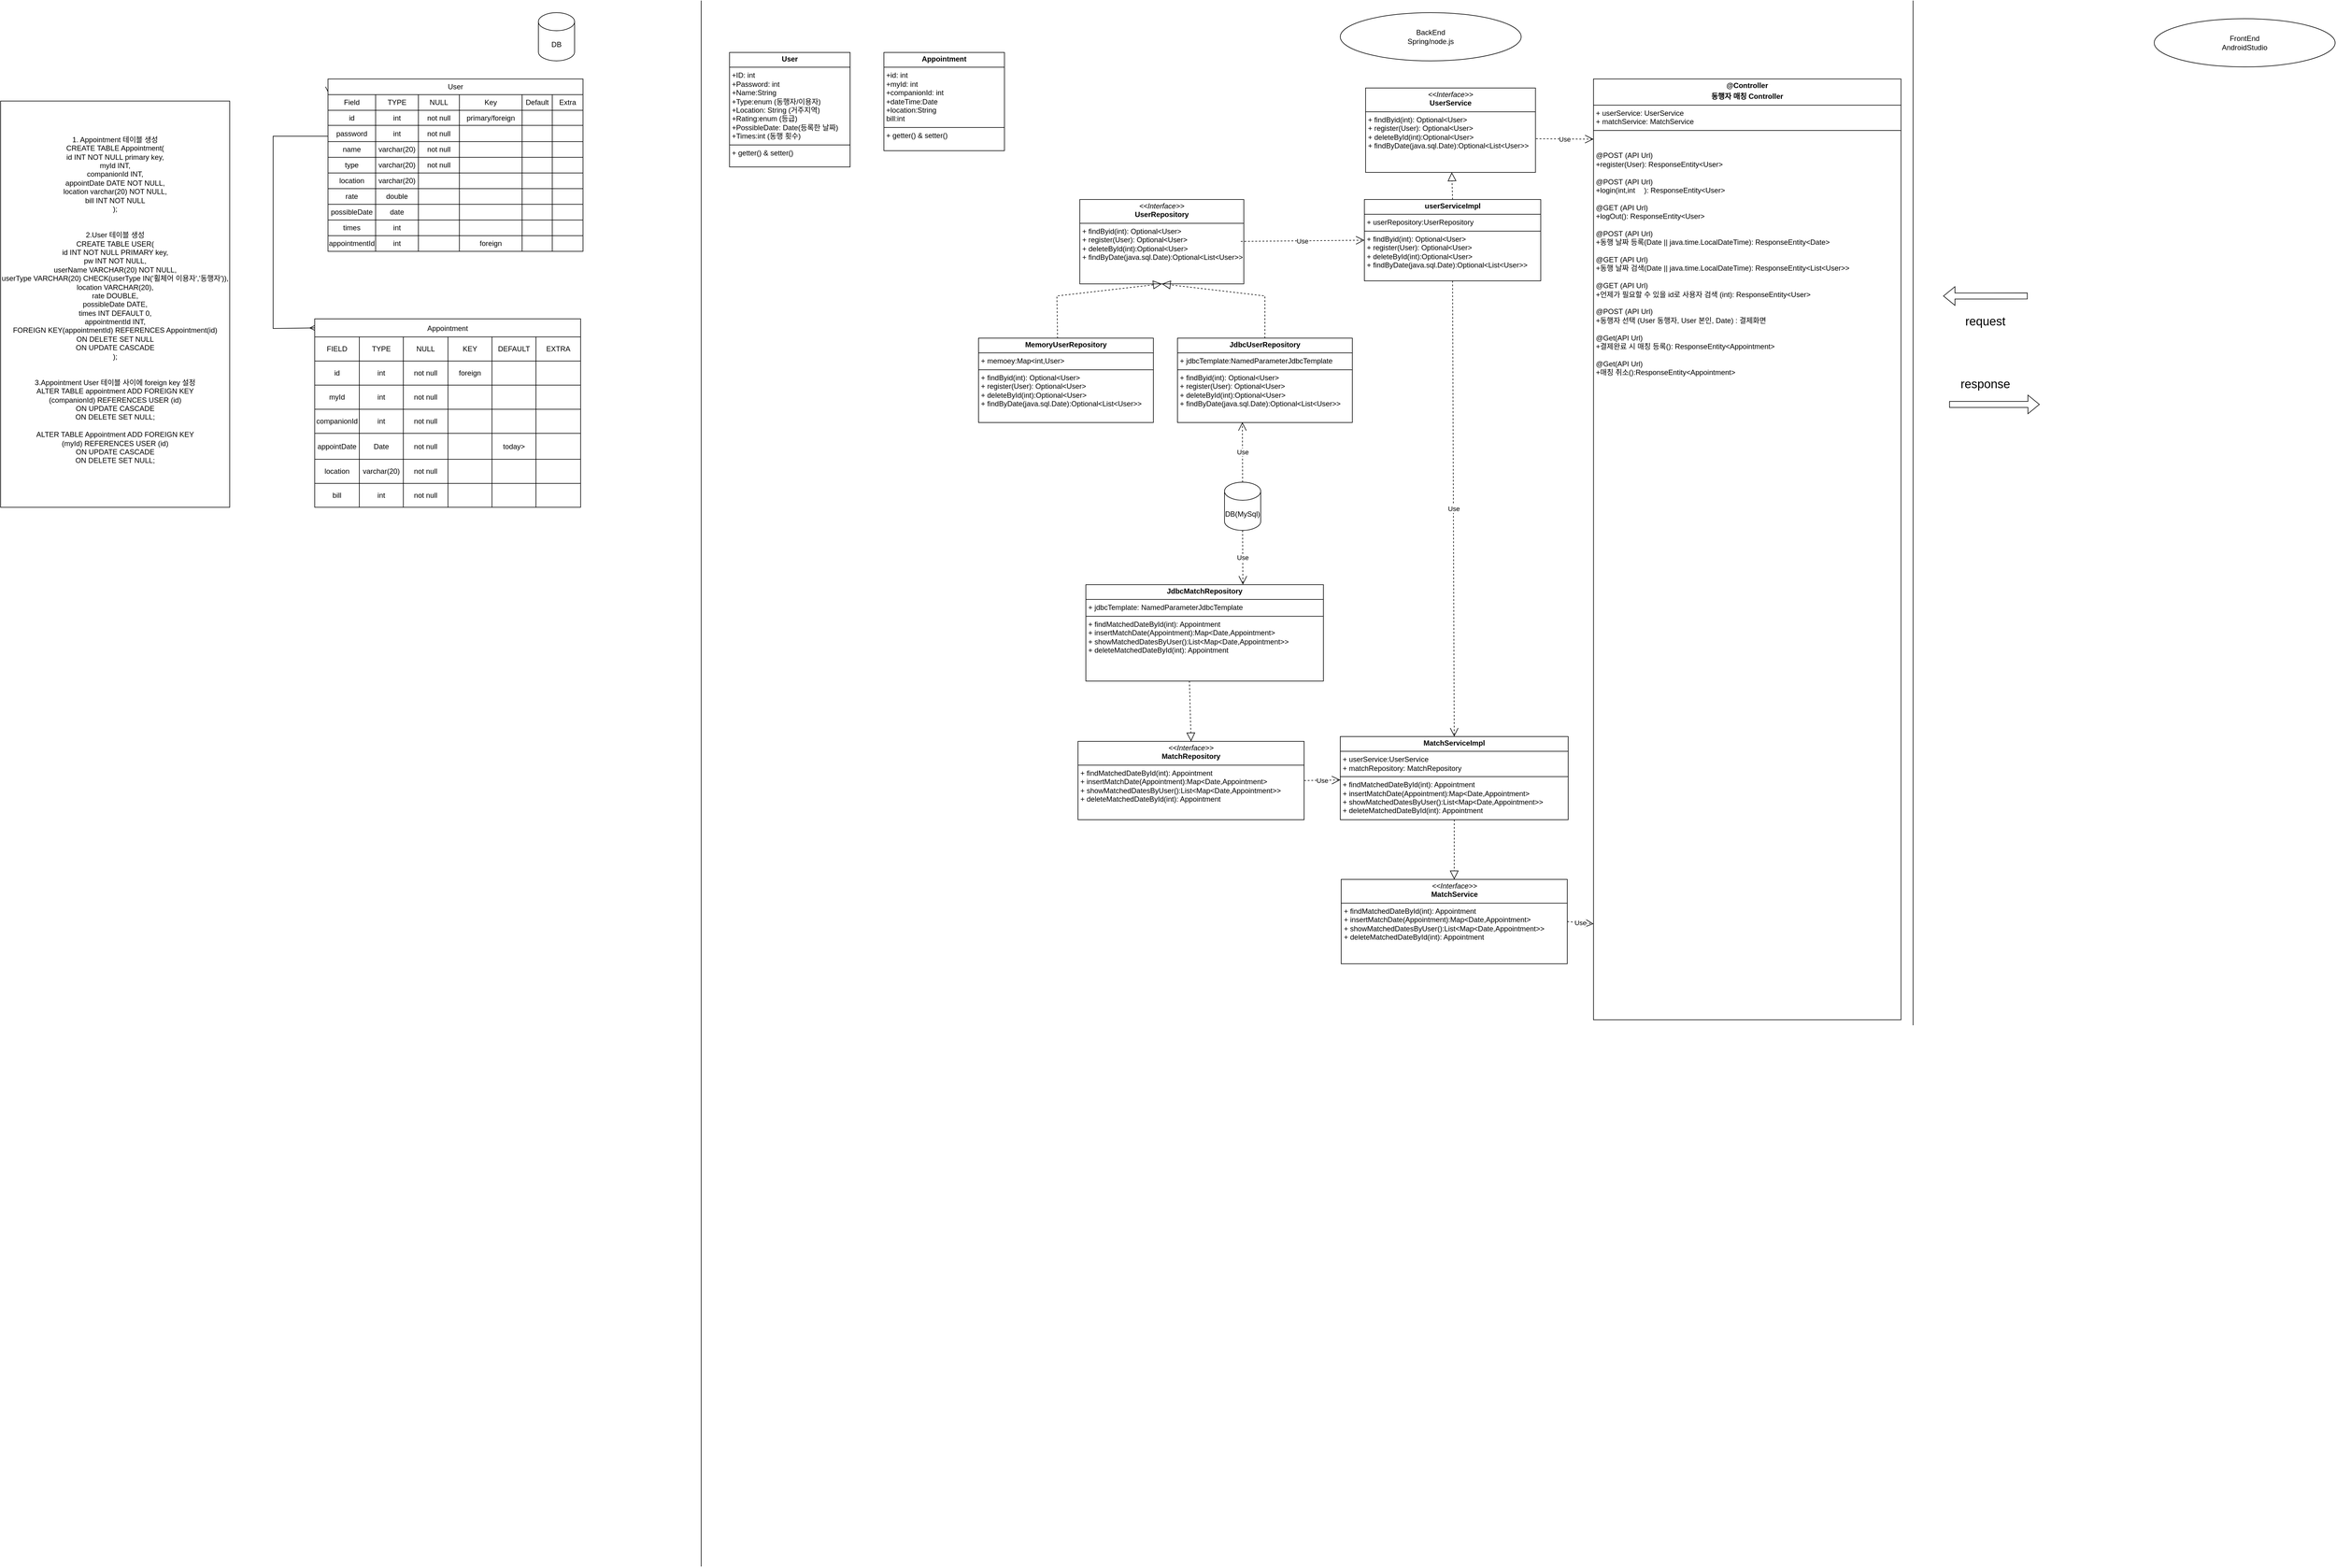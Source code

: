 <mxfile version="24.6.4" type="device">
  <diagram name="Page-1" id="9f46799a-70d6-7492-0946-bef42562c5a5">
    <mxGraphModel dx="6400" dy="3334" grid="0" gridSize="10" guides="1" tooltips="1" connect="1" arrows="1" fold="1" page="1" pageScale="1" pageWidth="1100" pageHeight="850" background="none" math="0" shadow="0">
      <root>
        <mxCell id="0" />
        <mxCell id="1" parent="0" />
        <mxCell id="YMbVadd-AlMbKesCj3Ee-9" value="&lt;p style=&quot;margin:0px;margin-top:4px;text-align:center;&quot;&gt;&lt;i&gt;&amp;lt;&amp;lt;Interface&amp;gt;&amp;gt;&lt;/i&gt;&lt;br&gt;&lt;b&gt;UserService&lt;/b&gt;&lt;/p&gt;&lt;hr size=&quot;1&quot; style=&quot;border-style:solid;&quot;&gt;&lt;p style=&quot;margin:0px;margin-left:4px;&quot;&gt;&lt;/p&gt;&lt;p style=&quot;margin: 0px 0px 0px 4px;&quot;&gt;+ findByid(int): Optional&amp;lt;User&amp;gt;&lt;br&gt;+ register(User): Optional&amp;lt;User&amp;gt;&lt;/p&gt;&lt;p style=&quot;margin: 0px 0px 0px 4px;&quot;&gt;+ deleteById(int):Optional&amp;lt;User&amp;gt;&lt;/p&gt;&lt;p style=&quot;margin: 0px 0px 0px 4px;&quot;&gt;+ findByDate(java.sql.Date):Optional&amp;lt;List&amp;lt;User&amp;gt;&amp;gt;&lt;/p&gt;" style="verticalAlign=top;align=left;overflow=fill;html=1;whiteSpace=wrap;" parent="1" vertex="1">
          <mxGeometry x="692" y="-705" width="281.75" height="140" as="geometry" />
        </mxCell>
        <mxCell id="YMbVadd-AlMbKesCj3Ee-10" value="&lt;p style=&quot;margin:0px;margin-top:4px;text-align:center;&quot;&gt;&lt;i&gt;&amp;lt;&amp;lt;Interface&amp;gt;&amp;gt;&lt;/i&gt;&lt;br&gt;&lt;b&gt;UserRepository&lt;/b&gt;&lt;/p&gt;&lt;hr size=&quot;1&quot; style=&quot;border-style:solid;&quot;&gt;&lt;p style=&quot;margin: 0px 0px 0px 4px;&quot;&gt;+ findByid(int): Optional&amp;lt;User&amp;gt;&lt;br&gt;+ register(User): Optional&amp;lt;User&amp;gt;&lt;/p&gt;&lt;p style=&quot;margin: 0px 0px 0px 4px;&quot;&gt;+ deleteById(int):Optional&amp;lt;User&amp;gt;&lt;/p&gt;&lt;p style=&quot;margin: 0px 0px 0px 4px;&quot;&gt;+ findByDate(java.sql.Date):Optional&amp;lt;List&amp;lt;User&amp;gt;&amp;gt;&lt;/p&gt;" style="verticalAlign=top;align=left;overflow=fill;html=1;whiteSpace=wrap;" parent="1" vertex="1">
          <mxGeometry x="218" y="-520" width="272" height="140" as="geometry" />
        </mxCell>
        <mxCell id="YMbVadd-AlMbKesCj3Ee-12" value="&lt;p style=&quot;margin:0px;margin-top:4px;text-align:center;&quot;&gt;&lt;b&gt;userServiceImpl&lt;/b&gt;&lt;/p&gt;&lt;hr size=&quot;1&quot; style=&quot;border-style:solid;&quot;&gt;&lt;p style=&quot;margin:0px;margin-left:4px;&quot;&gt;+ userRepository:UserRepository&lt;/p&gt;&lt;hr size=&quot;1&quot; style=&quot;border-style:solid;&quot;&gt;&lt;p style=&quot;margin: 0px 0px 0px 4px;&quot;&gt;+ findByid(int): Optional&amp;lt;User&amp;gt;&lt;br&gt;+ register(User): Optional&amp;lt;User&amp;gt;&lt;/p&gt;&lt;p style=&quot;margin: 0px 0px 0px 4px;&quot;&gt;+ deleteById(int):Optional&amp;lt;User&amp;gt;&lt;/p&gt;&lt;p style=&quot;margin: 0px 0px 0px 4px;&quot;&gt;+ findByDate(java.sql.Date):Optional&amp;lt;List&amp;lt;User&amp;gt;&amp;gt;&lt;/p&gt;" style="verticalAlign=top;align=left;overflow=fill;html=1;whiteSpace=wrap;" parent="1" vertex="1">
          <mxGeometry x="690" y="-520" width="292.5" height="135" as="geometry" />
        </mxCell>
        <mxCell id="YMbVadd-AlMbKesCj3Ee-14" value="" style="endArrow=block;dashed=1;endFill=0;endSize=12;html=1;rounded=0;exitX=0.5;exitY=0;exitDx=0;exitDy=0;" parent="1" source="YMbVadd-AlMbKesCj3Ee-12" target="YMbVadd-AlMbKesCj3Ee-9" edge="1">
          <mxGeometry width="160" relative="1" as="geometry">
            <mxPoint x="180" y="-290" as="sourcePoint" />
            <mxPoint x="340" y="-290" as="targetPoint" />
          </mxGeometry>
        </mxCell>
        <mxCell id="CZsBCK3EGPofXX-Iq_Rn-2" value="&lt;p style=&quot;margin:0px;margin-top:4px;text-align:center;&quot;&gt;&lt;b&gt;Appointment&lt;/b&gt;&lt;/p&gt;&lt;hr size=&quot;1&quot; style=&quot;border-style:solid;&quot;&gt;&lt;p style=&quot;margin:0px;margin-left:4px;&quot;&gt;+id: int&lt;/p&gt;&lt;p style=&quot;margin:0px;margin-left:4px;&quot;&gt;+myId: int&lt;/p&gt;&lt;p style=&quot;margin:0px;margin-left:4px;&quot;&gt;+companionId: int&lt;/p&gt;&lt;p style=&quot;margin:0px;margin-left:4px;&quot;&gt;+dateTime:Date&lt;/p&gt;&lt;p style=&quot;margin:0px;margin-left:4px;&quot;&gt;+location:String&lt;/p&gt;&lt;p style=&quot;margin:0px;margin-left:4px;&quot;&gt;bill:int&lt;/p&gt;&lt;hr size=&quot;1&quot; style=&quot;border-style:solid;&quot;&gt;&lt;p style=&quot;margin:0px;margin-left:4px;&quot;&gt;+ getter() &amp;amp; setter()&lt;/p&gt;" style="verticalAlign=top;align=left;overflow=fill;html=1;whiteSpace=wrap;" parent="1" vertex="1">
          <mxGeometry x="-107" y="-764" width="200" height="163" as="geometry" />
        </mxCell>
        <mxCell id="CZsBCK3EGPofXX-Iq_Rn-7" value="Use" style="endArrow=open;endSize=12;dashed=1;html=1;rounded=0;entryX=0;entryY=0.5;entryDx=0;entryDy=0;exitX=1;exitY=0.5;exitDx=0;exitDy=0;" parent="1" target="YMbVadd-AlMbKesCj3Ee-12" edge="1">
          <mxGeometry width="160" relative="1" as="geometry">
            <mxPoint x="485" y="-450.5" as="sourcePoint" />
            <mxPoint x="665" y="-450.5" as="targetPoint" />
          </mxGeometry>
        </mxCell>
        <mxCell id="CZsBCK3EGPofXX-Iq_Rn-8" value="Use" style="endArrow=open;endSize=12;dashed=1;html=1;rounded=0;exitX=0.5;exitY=0;exitDx=0;exitDy=0;exitPerimeter=0;entryX=0.371;entryY=0.996;entryDx=0;entryDy=0;entryPerimeter=0;" parent="1" source="CZsBCK3EGPofXX-Iq_Rn-10" target="CZsBCK3EGPofXX-Iq_Rn-12" edge="1">
          <mxGeometry width="160" relative="1" as="geometry">
            <mxPoint x="514.23" y="-80" as="sourcePoint" />
            <mxPoint x="514.23" y="-150" as="targetPoint" />
          </mxGeometry>
        </mxCell>
        <mxCell id="CZsBCK3EGPofXX-Iq_Rn-10" value="DB(MySql)" style="shape=cylinder3;whiteSpace=wrap;html=1;boundedLbl=1;backgroundOutline=1;size=15;" parent="1" vertex="1">
          <mxGeometry x="458" y="-51" width="60" height="80" as="geometry" />
        </mxCell>
        <mxCell id="CZsBCK3EGPofXX-Iq_Rn-12" value="&lt;p style=&quot;margin:0px;margin-top:4px;text-align:center;&quot;&gt;&lt;b&gt;JdbcUserRepository&lt;/b&gt;&lt;br&gt;&lt;/p&gt;&lt;hr size=&quot;1&quot; style=&quot;border-style:solid;&quot;&gt;&lt;p style=&quot;margin:0px;margin-left:4px;&quot;&gt;+ jdbcTemplate:NamedParameterJdbcTemplate&lt;/p&gt;&lt;hr size=&quot;1&quot; style=&quot;border-style:solid;&quot;&gt;&lt;p style=&quot;margin: 0px 0px 0px 4px;&quot;&gt;+ findByid(int): Optional&amp;lt;User&amp;gt;&lt;br&gt;+ register(User): Optional&amp;lt;User&amp;gt;&lt;/p&gt;&lt;p style=&quot;margin: 0px 0px 0px 4px;&quot;&gt;+ deleteById(int):Optional&amp;lt;User&amp;gt;&lt;/p&gt;&lt;p style=&quot;margin: 0px 0px 0px 4px;&quot;&gt;+ findByDate(java.sql.Date):Optional&amp;lt;List&amp;lt;User&amp;gt;&amp;gt;&lt;/p&gt;" style="verticalAlign=top;align=left;overflow=fill;html=1;whiteSpace=wrap;" parent="1" vertex="1">
          <mxGeometry x="380" y="-290" width="290" height="140" as="geometry" />
        </mxCell>
        <mxCell id="CZsBCK3EGPofXX-Iq_Rn-15" value="&lt;p style=&quot;margin:0px;margin-top:4px;text-align:center;&quot;&gt;&lt;b&gt;@Controller&lt;/b&gt;&lt;/p&gt;&lt;p style=&quot;margin:0px;margin-top:4px;text-align:center;&quot;&gt;&lt;b&gt;동행자 매칭 Controller&lt;/b&gt;&lt;/p&gt;&lt;hr size=&quot;1&quot; style=&quot;border-style:solid;&quot;&gt;&lt;p style=&quot;margin:0px;margin-left:4px;&quot;&gt;+ userService: UserService&lt;/p&gt;&lt;p style=&quot;margin:0px;margin-left:4px;&quot;&gt;+ matchService: MatchService&lt;/p&gt;&lt;hr size=&quot;1&quot; style=&quot;border-style:solid;&quot;&gt;&lt;p style=&quot;margin:0px;margin-left:4px;&quot;&gt;&lt;br&gt;&lt;/p&gt;&lt;p style=&quot;margin:0px;margin-left:4px;&quot;&gt;&lt;br&gt;&lt;/p&gt;&lt;p style=&quot;margin:0px;margin-left:4px;&quot;&gt;@POST&amp;nbsp;&lt;span style=&quot;background-color: initial;&quot;&gt;(API Url)&lt;/span&gt;&lt;/p&gt;&lt;p style=&quot;margin:0px;margin-left:4px;&quot;&gt;+register(User): ResponseEntity&amp;lt;User&amp;gt;&lt;/p&gt;&lt;p style=&quot;margin:0px;margin-left:4px;&quot;&gt;&lt;br&gt;&lt;/p&gt;&lt;p style=&quot;margin:0px;margin-left:4px;&quot;&gt;@POST&amp;nbsp;&lt;span style=&quot;background-color: initial;&quot;&gt;(API Url)&lt;/span&gt;&lt;/p&gt;&lt;p style=&quot;margin:0px;margin-left:4px;&quot;&gt;+login(int,int&lt;span style=&quot;white-space: pre;&quot;&gt;&#x9;&lt;/span&gt;): ResponseEntity&amp;lt;User&amp;gt;&lt;/p&gt;&lt;p style=&quot;margin:0px;margin-left:4px;&quot;&gt;&lt;br&gt;&lt;/p&gt;&lt;p style=&quot;margin:0px;margin-left:4px;&quot;&gt;@GET&amp;nbsp;&lt;span style=&quot;background-color: initial;&quot;&gt;(API Url)&lt;/span&gt;&lt;/p&gt;&lt;p style=&quot;margin:0px;margin-left:4px;&quot;&gt;+logOut(): ResponseEntity&amp;lt;User&amp;gt;&lt;/p&gt;&lt;p style=&quot;margin:0px;margin-left:4px;&quot;&gt;&lt;br&gt;&lt;/p&gt;&lt;p style=&quot;margin:0px;margin-left:4px;&quot;&gt;@POST&amp;nbsp;&lt;span style=&quot;background-color: initial;&quot;&gt;(API Url)&lt;/span&gt;&lt;/p&gt;&lt;p style=&quot;margin:0px;margin-left:4px;&quot;&gt;+동행 날짜 등록(Date || java.time.LocalDateTime): ResponseEntity&amp;lt;Date&amp;gt;&lt;/p&gt;&lt;p style=&quot;margin:0px;margin-left:4px;&quot;&gt;&lt;br&gt;&lt;/p&gt;&lt;p style=&quot;margin:0px;margin-left:4px;&quot;&gt;@GET&amp;nbsp;&lt;span style=&quot;background-color: initial;&quot;&gt;(API Url)&lt;/span&gt;&lt;/p&gt;&lt;p style=&quot;margin:0px;margin-left:4px;&quot;&gt;+동행 날짜 검색(Date || java.time.LocalDateTime): ResponseEntity&amp;lt;List&amp;lt;User&amp;gt;&amp;gt;&lt;/p&gt;&lt;p style=&quot;margin:0px;margin-left:4px;&quot;&gt;&lt;br&gt;&lt;/p&gt;&lt;p style=&quot;margin:0px;margin-left:4px;&quot;&gt;@GET&amp;nbsp;&lt;span style=&quot;background-color: initial;&quot;&gt;(API Url)&lt;/span&gt;&lt;/p&gt;&lt;p style=&quot;margin:0px;margin-left:4px;&quot;&gt;+언제가 필요할 수 있을 id로 사용자 검색 (int): ResponseEntity&amp;lt;User&amp;gt;&lt;/p&gt;&lt;p style=&quot;margin:0px;margin-left:4px;&quot;&gt;&lt;br&gt;&lt;/p&gt;&lt;p style=&quot;margin:0px;margin-left:4px;&quot;&gt;@POST&amp;nbsp;&lt;span style=&quot;background-color: initial;&quot;&gt;(API Url)&lt;/span&gt;&lt;/p&gt;&lt;p style=&quot;margin:0px;margin-left:4px;&quot;&gt;+동행자 선택 (User 동행자, User 본인, Date) : 결제화면&lt;/p&gt;&lt;p style=&quot;margin:0px;margin-left:4px;&quot;&gt;&lt;br&gt;&lt;/p&gt;&lt;p style=&quot;margin:0px;margin-left:4px;&quot;&gt;@Get(API Url)&lt;/p&gt;&lt;p style=&quot;margin:0px;margin-left:4px;&quot;&gt;+결제완료 시 매칭 등록(): ResponseEntity&amp;lt;Appointment&amp;gt;&lt;/p&gt;&lt;p style=&quot;margin:0px;margin-left:4px;&quot;&gt;&lt;br&gt;&lt;/p&gt;&lt;p style=&quot;margin:0px;margin-left:4px;&quot;&gt;@Get(API Url)&lt;/p&gt;&lt;p style=&quot;margin:0px;margin-left:4px;&quot;&gt;+매칭 취소():ResponseEntity&amp;lt;Appointment&amp;gt;&lt;/p&gt;&lt;p style=&quot;margin:0px;margin-left:4px;&quot;&gt;&lt;br&gt;&lt;/p&gt;" style="verticalAlign=top;align=left;overflow=fill;html=1;whiteSpace=wrap;" parent="1" vertex="1">
          <mxGeometry x="1070" y="-720" width="510" height="1561" as="geometry" />
        </mxCell>
        <mxCell id="CZsBCK3EGPofXX-Iq_Rn-16" value="Use" style="endArrow=open;endSize=12;dashed=1;html=1;rounded=0;entryX=0;entryY=0.064;entryDx=0;entryDy=0;entryPerimeter=0;exitX=1.003;exitY=0.601;exitDx=0;exitDy=0;exitPerimeter=0;" parent="1" source="YMbVadd-AlMbKesCj3Ee-9" target="CZsBCK3EGPofXX-Iq_Rn-15" edge="1">
          <mxGeometry width="160" relative="1" as="geometry">
            <mxPoint x="948.75" y="-635.59" as="sourcePoint" />
            <mxPoint x="1067" y="-630" as="targetPoint" />
          </mxGeometry>
        </mxCell>
        <mxCell id="CZsBCK3EGPofXX-Iq_Rn-18" value="" style="shape=flexArrow;endArrow=classic;html=1;rounded=0;" parent="1" edge="1">
          <mxGeometry width="50" height="50" relative="1" as="geometry">
            <mxPoint x="1660" y="-180" as="sourcePoint" />
            <mxPoint x="1810" y="-180" as="targetPoint" />
          </mxGeometry>
        </mxCell>
        <mxCell id="CZsBCK3EGPofXX-Iq_Rn-19" value="" style="shape=flexArrow;endArrow=classic;html=1;rounded=0;" parent="1" edge="1">
          <mxGeometry width="50" height="50" relative="1" as="geometry">
            <mxPoint x="1790" y="-360" as="sourcePoint" />
            <mxPoint x="1650" y="-359.83" as="targetPoint" />
          </mxGeometry>
        </mxCell>
        <mxCell id="CZsBCK3EGPofXX-Iq_Rn-20" value="&lt;font style=&quot;font-size: 20px;&quot;&gt;response&lt;/font&gt;" style="text;html=1;align=center;verticalAlign=middle;whiteSpace=wrap;rounded=0;" parent="1" vertex="1">
          <mxGeometry x="1690" y="-230" width="60" height="30" as="geometry" />
        </mxCell>
        <mxCell id="CZsBCK3EGPofXX-Iq_Rn-21" value="&lt;span style=&quot;font-size: 20px;&quot;&gt;request&lt;/span&gt;" style="text;html=1;align=center;verticalAlign=middle;whiteSpace=wrap;rounded=0;" parent="1" vertex="1">
          <mxGeometry x="1690" y="-334.17" width="60" height="30" as="geometry" />
        </mxCell>
        <mxCell id="CZsBCK3EGPofXX-Iq_Rn-24" value="" style="endArrow=none;html=1;rounded=0;" parent="1" edge="1">
          <mxGeometry width="50" height="50" relative="1" as="geometry">
            <mxPoint x="1600" y="850" as="sourcePoint" />
            <mxPoint x="1600" y="-850" as="targetPoint" />
          </mxGeometry>
        </mxCell>
        <mxCell id="CZsBCK3EGPofXX-Iq_Rn-25" value="BackEnd&lt;div&gt;Spring/node.js&lt;/div&gt;" style="ellipse;whiteSpace=wrap;html=1;" parent="1" vertex="1">
          <mxGeometry x="650" y="-830" width="300" height="80" as="geometry" />
        </mxCell>
        <mxCell id="CZsBCK3EGPofXX-Iq_Rn-26" value="FrontEnd&lt;div&gt;AndroidStudio&lt;/div&gt;" style="ellipse;whiteSpace=wrap;html=1;" parent="1" vertex="1">
          <mxGeometry x="2000" y="-820" width="300" height="80" as="geometry" />
        </mxCell>
        <mxCell id="CZsBCK3EGPofXX-Iq_Rn-28" value="&lt;p style=&quot;margin:0px;margin-top:4px;text-align:center;&quot;&gt;&lt;i&gt;&amp;lt;&amp;lt;Interface&amp;gt;&amp;gt;&lt;/i&gt;&lt;br&gt;&lt;b&gt;MatchService&lt;/b&gt;&lt;/p&gt;&lt;hr size=&quot;1&quot; style=&quot;border-style:solid;&quot;&gt;&lt;p style=&quot;margin:0px;margin-left:4px;&quot;&gt;&lt;/p&gt;&lt;p style=&quot;margin: 0px 0px 0px 4px;&quot;&gt;+ findMatchedDateById(int): Appointment&lt;/p&gt;&lt;p style=&quot;margin: 0px 0px 0px 4px;&quot;&gt;+ insertMatchDate(Appointment):Map&amp;lt;Date,Appointment&amp;gt;&lt;br&gt;&lt;/p&gt;&lt;p style=&quot;margin: 0px 0px 0px 4px;&quot;&gt;+ showMatchedDatesByUser():List&amp;lt;Map&amp;lt;Date,Appointment&amp;gt;&amp;gt;&lt;/p&gt;&lt;p style=&quot;margin: 0px 0px 0px 4px;&quot;&gt;+ deleteMatchedDateById(int): Appointment&lt;/p&gt;&lt;p style=&quot;margin: 0px 0px 0px 4px;&quot;&gt;&lt;br&gt;&lt;/p&gt;" style="verticalAlign=top;align=left;overflow=fill;html=1;whiteSpace=wrap;" parent="1" vertex="1">
          <mxGeometry x="651.5" y="608" width="375" height="140" as="geometry" />
        </mxCell>
        <mxCell id="CZsBCK3EGPofXX-Iq_Rn-29" value="&lt;p style=&quot;margin:0px;margin-top:4px;text-align:center;&quot;&gt;&lt;b&gt;MemoryUserRepository&lt;/b&gt;&lt;br&gt;&lt;/p&gt;&lt;hr size=&quot;1&quot; style=&quot;border-style:solid;&quot;&gt;&lt;p style=&quot;margin:0px;margin-left:4px;&quot;&gt;+ memoey:Map&amp;lt;int,User&amp;gt;&lt;/p&gt;&lt;hr size=&quot;1&quot; style=&quot;border-style:solid;&quot;&gt;&lt;p style=&quot;margin: 0px 0px 0px 4px;&quot;&gt;+ findByid(int): Optional&amp;lt;User&amp;gt;&lt;br&gt;+ register(User): Optional&amp;lt;User&amp;gt;&lt;/p&gt;&lt;p style=&quot;margin: 0px 0px 0px 4px;&quot;&gt;+ deleteById(int):Optional&amp;lt;User&amp;gt;&lt;/p&gt;&lt;p style=&quot;margin: 0px 0px 0px 4px;&quot;&gt;+ findByDate(java.sql.Date):Optional&amp;lt;List&amp;lt;User&amp;gt;&amp;gt;&lt;/p&gt;" style="verticalAlign=top;align=left;overflow=fill;html=1;whiteSpace=wrap;" parent="1" vertex="1">
          <mxGeometry x="50" y="-290" width="290" height="140" as="geometry" />
        </mxCell>
        <mxCell id="CZsBCK3EGPofXX-Iq_Rn-34" value="" style="endArrow=block;dashed=1;endFill=0;endSize=12;html=1;rounded=0;entryX=0.5;entryY=1;entryDx=0;entryDy=0;exitX=0.5;exitY=0;exitDx=0;exitDy=0;" parent="1" source="CZsBCK3EGPofXX-Iq_Rn-12" target="YMbVadd-AlMbKesCj3Ee-10" edge="1">
          <mxGeometry width="160" relative="1" as="geometry">
            <mxPoint x="520" y="-290" as="sourcePoint" />
            <mxPoint x="680" y="-290.83" as="targetPoint" />
            <Array as="points">
              <mxPoint x="525" y="-360" />
            </Array>
          </mxGeometry>
        </mxCell>
        <mxCell id="CZsBCK3EGPofXX-Iq_Rn-35" value="" style="endArrow=block;dashed=1;endFill=0;endSize=12;html=1;rounded=0;entryX=0.5;entryY=1;entryDx=0;entryDy=0;exitX=0.452;exitY=0.002;exitDx=0;exitDy=0;exitPerimeter=0;" parent="1" source="CZsBCK3EGPofXX-Iq_Rn-29" target="YMbVadd-AlMbKesCj3Ee-10" edge="1">
          <mxGeometry width="160" relative="1" as="geometry">
            <mxPoint x="100" y="-330" as="sourcePoint" />
            <mxPoint x="260" y="-330" as="targetPoint" />
            <Array as="points">
              <mxPoint x="180" y="-360" />
            </Array>
          </mxGeometry>
        </mxCell>
        <mxCell id="CZsBCK3EGPofXX-Iq_Rn-36" value="Use" style="endArrow=open;endSize=12;dashed=1;html=1;rounded=0;exitX=0.5;exitY=1;exitDx=0;exitDy=0;entryX=0.5;entryY=0;entryDx=0;entryDy=0;" parent="1" source="YMbVadd-AlMbKesCj3Ee-12" target="CZsBCK3EGPofXX-Iq_Rn-37" edge="1">
          <mxGeometry width="160" relative="1" as="geometry">
            <mxPoint x="822.5" y="-350" as="sourcePoint" />
            <mxPoint x="982.5" y="-350" as="targetPoint" />
          </mxGeometry>
        </mxCell>
        <mxCell id="CZsBCK3EGPofXX-Iq_Rn-37" value="&lt;p style=&quot;margin:0px;margin-top:4px;text-align:center;&quot;&gt;&lt;b&gt;MatchServiceImpl&lt;/b&gt;&lt;/p&gt;&lt;hr size=&quot;1&quot; style=&quot;border-style:solid;&quot;&gt;&lt;p style=&quot;margin:0px;margin-left:4px;&quot;&gt;+ userService:UserService&lt;/p&gt;&lt;p style=&quot;margin:0px;margin-left:4px;&quot;&gt;+ matchRepository: MatchRepository&amp;nbsp;&lt;br&gt;&lt;/p&gt;&lt;hr size=&quot;1&quot; style=&quot;border-style:solid;&quot;&gt;&lt;p style=&quot;margin: 0px 0px 0px 4px;&quot;&gt;+ findMatchedDateById(int): Appointment&lt;/p&gt;&lt;p style=&quot;margin: 0px 0px 0px 4px;&quot;&gt;+ insertMatchDate(Appointment):Map&amp;lt;Date,Appointment&amp;gt;&lt;br&gt;&lt;/p&gt;&lt;p style=&quot;margin: 0px 0px 0px 4px;&quot;&gt;+ showMatchedDatesByUser():List&amp;lt;Map&amp;lt;Date,Appointment&amp;gt;&amp;gt;&lt;/p&gt;&lt;p style=&quot;margin: 0px 0px 0px 4px;&quot;&gt;+ deleteMatchedDateById(int): Appointment&lt;/p&gt;&lt;p style=&quot;margin: 0px 0px 0px 4px;&quot;&gt;&lt;br&gt;&lt;/p&gt;" style="verticalAlign=top;align=left;overflow=fill;html=1;whiteSpace=wrap;" parent="1" vertex="1">
          <mxGeometry x="650" y="371" width="378" height="138" as="geometry" />
        </mxCell>
        <mxCell id="CZsBCK3EGPofXX-Iq_Rn-38" value="" style="endArrow=block;dashed=1;endFill=0;endSize=12;html=1;rounded=0;entryX=0.5;entryY=0;entryDx=0;entryDy=0;exitX=0.5;exitY=1;exitDx=0;exitDy=0;" parent="1" source="CZsBCK3EGPofXX-Iq_Rn-37" target="CZsBCK3EGPofXX-Iq_Rn-28" edge="1">
          <mxGeometry width="160" relative="1" as="geometry">
            <mxPoint x="835" y="505" as="sourcePoint" />
            <mxPoint x="982.5" y="-120" as="targetPoint" />
          </mxGeometry>
        </mxCell>
        <mxCell id="CZsBCK3EGPofXX-Iq_Rn-39" value="Use" style="endArrow=open;endSize=12;dashed=1;html=1;rounded=0;exitX=1;exitY=0.5;exitDx=0;exitDy=0;entryX=0;entryY=0.898;entryDx=0;entryDy=0;entryPerimeter=0;" parent="1" source="CZsBCK3EGPofXX-Iq_Rn-28" target="CZsBCK3EGPofXX-Iq_Rn-15" edge="1">
          <mxGeometry width="160" relative="1" as="geometry">
            <mxPoint x="790" y="-280" as="sourcePoint" />
            <mxPoint x="1067" y="-220" as="targetPoint" />
          </mxGeometry>
        </mxCell>
        <mxCell id="CZsBCK3EGPofXX-Iq_Rn-40" value="&lt;p style=&quot;margin:0px;margin-top:4px;text-align:center;&quot;&gt;&lt;i&gt;&amp;lt;&amp;lt;Interface&amp;gt;&amp;gt;&lt;/i&gt;&lt;br&gt;&lt;b&gt;MatchRepository&lt;/b&gt;&lt;/p&gt;&lt;hr size=&quot;1&quot; style=&quot;border-style:solid;&quot;&gt;&lt;p style=&quot;margin: 0px 0px 0px 4px;&quot;&gt;+ findMatchedDateById(int): Appointment&lt;/p&gt;&lt;p style=&quot;margin: 0px 0px 0px 4px;&quot;&gt;+ insertMatchDate(Appointment):Map&amp;lt;Date,Appointment&amp;gt;&lt;br&gt;&lt;/p&gt;&lt;p style=&quot;margin: 0px 0px 0px 4px;&quot;&gt;+ showMatchedDatesByUser():List&amp;lt;Map&amp;lt;Date,Appointment&amp;gt;&amp;gt;&lt;/p&gt;&lt;p style=&quot;margin: 0px 0px 0px 4px;&quot;&gt;+ deleteMatchedDateById(int): Appointment&lt;/p&gt;" style="verticalAlign=top;align=left;overflow=fill;html=1;whiteSpace=wrap;" parent="1" vertex="1">
          <mxGeometry x="215" y="379" width="375" height="130" as="geometry" />
        </mxCell>
        <mxCell id="CZsBCK3EGPofXX-Iq_Rn-41" value="Use" style="endArrow=open;endSize=12;dashed=1;html=1;rounded=0;exitX=1;exitY=0.5;exitDx=0;exitDy=0;" parent="1" source="CZsBCK3EGPofXX-Iq_Rn-40" target="CZsBCK3EGPofXX-Iq_Rn-37" edge="1">
          <mxGeometry width="160" relative="1" as="geometry">
            <mxPoint x="620" y="530" as="sourcePoint" />
            <mxPoint x="780" y="530" as="targetPoint" />
          </mxGeometry>
        </mxCell>
        <mxCell id="CZsBCK3EGPofXX-Iq_Rn-43" value="&lt;p style=&quot;margin:0px;margin-top:4px;text-align:center;&quot;&gt;&lt;b&gt;JdbcMatchRepository&lt;/b&gt;&lt;/p&gt;&lt;hr size=&quot;1&quot; style=&quot;border-style:solid;&quot;&gt;&lt;p style=&quot;margin:0px;margin-left:4px;&quot;&gt;+ jdbcTemplate: NamedParameterJdbcTemplate&amp;nbsp;&lt;/p&gt;&lt;hr size=&quot;1&quot; style=&quot;border-style:solid;&quot;&gt;&lt;p style=&quot;margin: 0px 0px 0px 4px;&quot;&gt;+ findMatchedDateById(int): Appointment&lt;/p&gt;&lt;p style=&quot;margin: 0px 0px 0px 4px;&quot;&gt;+ insertMatchDate(Appointment):Map&amp;lt;Date,Appointment&amp;gt;&lt;br&gt;&lt;/p&gt;&lt;p style=&quot;margin: 0px 0px 0px 4px;&quot;&gt;+ showMatchedDatesByUser():List&amp;lt;Map&amp;lt;Date,Appointment&amp;gt;&amp;gt;&lt;/p&gt;&lt;p style=&quot;margin: 0px 0px 0px 4px;&quot;&gt;+ deleteMatchedDateById(int): Appointment&lt;/p&gt;&lt;p style=&quot;margin:0px;margin-left:4px;&quot;&gt;&lt;br&gt;&lt;/p&gt;" style="verticalAlign=top;align=left;overflow=fill;html=1;whiteSpace=wrap;" parent="1" vertex="1">
          <mxGeometry x="228" y="119" width="394" height="160" as="geometry" />
        </mxCell>
        <mxCell id="CZsBCK3EGPofXX-Iq_Rn-44" value="" style="endArrow=block;dashed=1;endFill=0;endSize=12;html=1;rounded=0;exitX=0.436;exitY=0.998;exitDx=0;exitDy=0;entryX=0.5;entryY=0;entryDx=0;entryDy=0;exitPerimeter=0;" parent="1" source="CZsBCK3EGPofXX-Iq_Rn-43" target="CZsBCK3EGPofXX-Iq_Rn-40" edge="1">
          <mxGeometry width="160" relative="1" as="geometry">
            <mxPoint x="670" y="370" as="sourcePoint" />
            <mxPoint x="480" y="460" as="targetPoint" />
          </mxGeometry>
        </mxCell>
        <mxCell id="CZsBCK3EGPofXX-Iq_Rn-45" value="Use" style="endArrow=open;endSize=12;dashed=1;html=1;rounded=0;exitX=0.5;exitY=1;exitDx=0;exitDy=0;exitPerimeter=0;entryX=0.661;entryY=-0.001;entryDx=0;entryDy=0;entryPerimeter=0;" parent="1" source="CZsBCK3EGPofXX-Iq_Rn-10" target="CZsBCK3EGPofXX-Iq_Rn-43" edge="1">
          <mxGeometry width="160" relative="1" as="geometry">
            <mxPoint x="650" y="170" as="sourcePoint" />
            <mxPoint x="484" y="123" as="targetPoint" />
          </mxGeometry>
        </mxCell>
        <mxCell id="CZsBCK3EGPofXX-Iq_Rn-46" value="" style="endArrow=none;html=1;rounded=0;" parent="1" edge="1">
          <mxGeometry width="50" height="50" relative="1" as="geometry">
            <mxPoint x="-410" y="1748.0" as="sourcePoint" />
            <mxPoint x="-410" y="-850" as="targetPoint" />
          </mxGeometry>
        </mxCell>
        <mxCell id="CZsBCK3EGPofXX-Iq_Rn-47" value="DB" style="shape=cylinder3;whiteSpace=wrap;html=1;boundedLbl=1;backgroundOutline=1;size=15;" parent="1" vertex="1">
          <mxGeometry x="-680" y="-830" width="60" height="80" as="geometry" />
        </mxCell>
        <mxCell id="IQcmjhmQyMT7USkSH0AB-1" value="Appointment" style="shape=table;startSize=30;container=1;collapsible=0;childLayout=tableLayout;" parent="1" vertex="1">
          <mxGeometry x="-1051" y="-322" width="441" height="312.667" as="geometry" />
        </mxCell>
        <mxCell id="IQcmjhmQyMT7USkSH0AB-2" value="" style="shape=tableRow;horizontal=0;startSize=0;swimlaneHead=0;swimlaneBody=0;strokeColor=inherit;top=0;left=0;bottom=0;right=0;collapsible=0;dropTarget=0;fillColor=none;points=[[0,0.5],[1,0.5]];portConstraint=eastwest;" parent="IQcmjhmQyMT7USkSH0AB-1" vertex="1">
          <mxGeometry y="30" width="441" height="40" as="geometry" />
        </mxCell>
        <mxCell id="IQcmjhmQyMT7USkSH0AB-3" value="FIELD" style="shape=partialRectangle;html=1;whiteSpace=wrap;connectable=0;strokeColor=inherit;overflow=hidden;fillColor=none;top=0;left=0;bottom=0;right=0;pointerEvents=1;" parent="IQcmjhmQyMT7USkSH0AB-2" vertex="1">
          <mxGeometry width="74" height="40" as="geometry">
            <mxRectangle width="74" height="40" as="alternateBounds" />
          </mxGeometry>
        </mxCell>
        <mxCell id="IQcmjhmQyMT7USkSH0AB-4" value="TYPE" style="shape=partialRectangle;html=1;whiteSpace=wrap;connectable=0;strokeColor=inherit;overflow=hidden;fillColor=none;top=0;left=0;bottom=0;right=0;pointerEvents=1;" parent="IQcmjhmQyMT7USkSH0AB-2" vertex="1">
          <mxGeometry x="74" width="73" height="40" as="geometry">
            <mxRectangle width="73" height="40" as="alternateBounds" />
          </mxGeometry>
        </mxCell>
        <mxCell id="IQcmjhmQyMT7USkSH0AB-5" value="NULL" style="shape=partialRectangle;html=1;whiteSpace=wrap;connectable=0;strokeColor=inherit;overflow=hidden;fillColor=none;top=0;left=0;bottom=0;right=0;pointerEvents=1;" parent="IQcmjhmQyMT7USkSH0AB-2" vertex="1">
          <mxGeometry x="147" width="74" height="40" as="geometry">
            <mxRectangle width="74" height="40" as="alternateBounds" />
          </mxGeometry>
        </mxCell>
        <mxCell id="IQcmjhmQyMT7USkSH0AB-6" value="KEY" style="shape=partialRectangle;html=1;whiteSpace=wrap;connectable=0;strokeColor=inherit;overflow=hidden;fillColor=none;top=0;left=0;bottom=0;right=0;pointerEvents=1;" parent="IQcmjhmQyMT7USkSH0AB-2" vertex="1">
          <mxGeometry x="221" width="73" height="40" as="geometry">
            <mxRectangle width="73" height="40" as="alternateBounds" />
          </mxGeometry>
        </mxCell>
        <mxCell id="IQcmjhmQyMT7USkSH0AB-7" value="DEFAULT" style="shape=partialRectangle;html=1;whiteSpace=wrap;connectable=0;strokeColor=inherit;overflow=hidden;fillColor=none;top=0;left=0;bottom=0;right=0;pointerEvents=1;" parent="IQcmjhmQyMT7USkSH0AB-2" vertex="1">
          <mxGeometry x="294" width="73" height="40" as="geometry">
            <mxRectangle width="73" height="40" as="alternateBounds" />
          </mxGeometry>
        </mxCell>
        <mxCell id="IQcmjhmQyMT7USkSH0AB-8" value="EXTRA" style="shape=partialRectangle;html=1;whiteSpace=wrap;connectable=0;strokeColor=inherit;overflow=hidden;fillColor=none;top=0;left=0;bottom=0;right=0;pointerEvents=1;" parent="IQcmjhmQyMT7USkSH0AB-2" vertex="1">
          <mxGeometry x="367" width="74" height="40" as="geometry">
            <mxRectangle width="74" height="40" as="alternateBounds" />
          </mxGeometry>
        </mxCell>
        <mxCell id="IQcmjhmQyMT7USkSH0AB-71" value="" style="shape=tableRow;horizontal=0;startSize=0;swimlaneHead=0;swimlaneBody=0;strokeColor=inherit;top=0;left=0;bottom=0;right=0;collapsible=0;dropTarget=0;fillColor=none;points=[[0,0.5],[1,0.5]];portConstraint=eastwest;" parent="IQcmjhmQyMT7USkSH0AB-1" vertex="1">
          <mxGeometry y="70" width="441" height="40" as="geometry" />
        </mxCell>
        <mxCell id="IQcmjhmQyMT7USkSH0AB-72" value="id" style="shape=partialRectangle;html=1;whiteSpace=wrap;connectable=0;strokeColor=inherit;overflow=hidden;fillColor=none;top=0;left=0;bottom=0;right=0;pointerEvents=1;" parent="IQcmjhmQyMT7USkSH0AB-71" vertex="1">
          <mxGeometry width="74" height="40" as="geometry">
            <mxRectangle width="74" height="40" as="alternateBounds" />
          </mxGeometry>
        </mxCell>
        <mxCell id="IQcmjhmQyMT7USkSH0AB-73" value="int" style="shape=partialRectangle;html=1;whiteSpace=wrap;connectable=0;strokeColor=inherit;overflow=hidden;fillColor=none;top=0;left=0;bottom=0;right=0;pointerEvents=1;" parent="IQcmjhmQyMT7USkSH0AB-71" vertex="1">
          <mxGeometry x="74" width="73" height="40" as="geometry">
            <mxRectangle width="73" height="40" as="alternateBounds" />
          </mxGeometry>
        </mxCell>
        <mxCell id="IQcmjhmQyMT7USkSH0AB-74" value="not null" style="shape=partialRectangle;html=1;whiteSpace=wrap;connectable=0;strokeColor=inherit;overflow=hidden;fillColor=none;top=0;left=0;bottom=0;right=0;pointerEvents=1;" parent="IQcmjhmQyMT7USkSH0AB-71" vertex="1">
          <mxGeometry x="147" width="74" height="40" as="geometry">
            <mxRectangle width="74" height="40" as="alternateBounds" />
          </mxGeometry>
        </mxCell>
        <mxCell id="IQcmjhmQyMT7USkSH0AB-75" value="foreign" style="shape=partialRectangle;html=1;whiteSpace=wrap;connectable=0;strokeColor=inherit;overflow=hidden;fillColor=none;top=0;left=0;bottom=0;right=0;pointerEvents=1;" parent="IQcmjhmQyMT7USkSH0AB-71" vertex="1">
          <mxGeometry x="221" width="73" height="40" as="geometry">
            <mxRectangle width="73" height="40" as="alternateBounds" />
          </mxGeometry>
        </mxCell>
        <mxCell id="IQcmjhmQyMT7USkSH0AB-76" value="" style="shape=partialRectangle;html=1;whiteSpace=wrap;connectable=0;strokeColor=inherit;overflow=hidden;fillColor=none;top=0;left=0;bottom=0;right=0;pointerEvents=1;" parent="IQcmjhmQyMT7USkSH0AB-71" vertex="1">
          <mxGeometry x="294" width="73" height="40" as="geometry">
            <mxRectangle width="73" height="40" as="alternateBounds" />
          </mxGeometry>
        </mxCell>
        <mxCell id="IQcmjhmQyMT7USkSH0AB-77" value="" style="shape=partialRectangle;html=1;whiteSpace=wrap;connectable=0;strokeColor=inherit;overflow=hidden;fillColor=none;top=0;left=0;bottom=0;right=0;pointerEvents=1;" parent="IQcmjhmQyMT7USkSH0AB-71" vertex="1">
          <mxGeometry x="367" width="74" height="40" as="geometry">
            <mxRectangle width="74" height="40" as="alternateBounds" />
          </mxGeometry>
        </mxCell>
        <mxCell id="IQcmjhmQyMT7USkSH0AB-16" value="" style="shape=tableRow;horizontal=0;startSize=0;swimlaneHead=0;swimlaneBody=0;strokeColor=inherit;top=0;left=0;bottom=0;right=0;collapsible=0;dropTarget=0;fillColor=none;points=[[0,0.5],[1,0.5]];portConstraint=eastwest;" parent="IQcmjhmQyMT7USkSH0AB-1" vertex="1">
          <mxGeometry y="110" width="441" height="40" as="geometry" />
        </mxCell>
        <mxCell id="IQcmjhmQyMT7USkSH0AB-17" value="myId" style="shape=partialRectangle;html=1;whiteSpace=wrap;connectable=0;strokeColor=inherit;overflow=hidden;fillColor=none;top=0;left=0;bottom=0;right=0;pointerEvents=1;" parent="IQcmjhmQyMT7USkSH0AB-16" vertex="1">
          <mxGeometry width="74" height="40" as="geometry">
            <mxRectangle width="74" height="40" as="alternateBounds" />
          </mxGeometry>
        </mxCell>
        <mxCell id="IQcmjhmQyMT7USkSH0AB-18" value="int" style="shape=partialRectangle;html=1;whiteSpace=wrap;connectable=0;strokeColor=inherit;overflow=hidden;fillColor=none;top=0;left=0;bottom=0;right=0;pointerEvents=1;" parent="IQcmjhmQyMT7USkSH0AB-16" vertex="1">
          <mxGeometry x="74" width="73" height="40" as="geometry">
            <mxRectangle width="73" height="40" as="alternateBounds" />
          </mxGeometry>
        </mxCell>
        <mxCell id="IQcmjhmQyMT7USkSH0AB-19" value="not null" style="shape=partialRectangle;html=1;whiteSpace=wrap;connectable=0;strokeColor=inherit;overflow=hidden;fillColor=none;top=0;left=0;bottom=0;right=0;pointerEvents=1;" parent="IQcmjhmQyMT7USkSH0AB-16" vertex="1">
          <mxGeometry x="147" width="74" height="40" as="geometry">
            <mxRectangle width="74" height="40" as="alternateBounds" />
          </mxGeometry>
        </mxCell>
        <mxCell id="IQcmjhmQyMT7USkSH0AB-20" value="" style="shape=partialRectangle;html=1;whiteSpace=wrap;connectable=0;strokeColor=inherit;overflow=hidden;fillColor=none;top=0;left=0;bottom=0;right=0;pointerEvents=1;" parent="IQcmjhmQyMT7USkSH0AB-16" vertex="1">
          <mxGeometry x="221" width="73" height="40" as="geometry">
            <mxRectangle width="73" height="40" as="alternateBounds" />
          </mxGeometry>
        </mxCell>
        <mxCell id="IQcmjhmQyMT7USkSH0AB-21" value="" style="shape=partialRectangle;html=1;whiteSpace=wrap;connectable=0;strokeColor=inherit;overflow=hidden;fillColor=none;top=0;left=0;bottom=0;right=0;pointerEvents=1;" parent="IQcmjhmQyMT7USkSH0AB-16" vertex="1">
          <mxGeometry x="294" width="73" height="40" as="geometry">
            <mxRectangle width="73" height="40" as="alternateBounds" />
          </mxGeometry>
        </mxCell>
        <mxCell id="IQcmjhmQyMT7USkSH0AB-22" value="" style="shape=partialRectangle;html=1;whiteSpace=wrap;connectable=0;strokeColor=inherit;overflow=hidden;fillColor=none;top=0;left=0;bottom=0;right=0;pointerEvents=1;" parent="IQcmjhmQyMT7USkSH0AB-16" vertex="1">
          <mxGeometry x="367" width="74" height="40" as="geometry">
            <mxRectangle width="74" height="40" as="alternateBounds" />
          </mxGeometry>
        </mxCell>
        <mxCell id="IQcmjhmQyMT7USkSH0AB-23" value="" style="shape=tableRow;horizontal=0;startSize=0;swimlaneHead=0;swimlaneBody=0;strokeColor=inherit;top=0;left=0;bottom=0;right=0;collapsible=0;dropTarget=0;fillColor=none;points=[[0,0.5],[1,0.5]];portConstraint=eastwest;" parent="IQcmjhmQyMT7USkSH0AB-1" vertex="1">
          <mxGeometry y="150" width="441" height="40" as="geometry" />
        </mxCell>
        <mxCell id="IQcmjhmQyMT7USkSH0AB-24" value="companionId" style="shape=partialRectangle;html=1;whiteSpace=wrap;connectable=0;strokeColor=inherit;overflow=hidden;fillColor=none;top=0;left=0;bottom=0;right=0;pointerEvents=1;" parent="IQcmjhmQyMT7USkSH0AB-23" vertex="1">
          <mxGeometry width="74" height="40" as="geometry">
            <mxRectangle width="74" height="40" as="alternateBounds" />
          </mxGeometry>
        </mxCell>
        <mxCell id="IQcmjhmQyMT7USkSH0AB-25" value="int" style="shape=partialRectangle;html=1;whiteSpace=wrap;connectable=0;strokeColor=inherit;overflow=hidden;fillColor=none;top=0;left=0;bottom=0;right=0;pointerEvents=1;" parent="IQcmjhmQyMT7USkSH0AB-23" vertex="1">
          <mxGeometry x="74" width="73" height="40" as="geometry">
            <mxRectangle width="73" height="40" as="alternateBounds" />
          </mxGeometry>
        </mxCell>
        <mxCell id="IQcmjhmQyMT7USkSH0AB-26" value="not null" style="shape=partialRectangle;html=1;whiteSpace=wrap;connectable=0;strokeColor=inherit;overflow=hidden;fillColor=none;top=0;left=0;bottom=0;right=0;pointerEvents=1;" parent="IQcmjhmQyMT7USkSH0AB-23" vertex="1">
          <mxGeometry x="147" width="74" height="40" as="geometry">
            <mxRectangle width="74" height="40" as="alternateBounds" />
          </mxGeometry>
        </mxCell>
        <mxCell id="IQcmjhmQyMT7USkSH0AB-27" value="" style="shape=partialRectangle;html=1;whiteSpace=wrap;connectable=0;strokeColor=inherit;overflow=hidden;fillColor=none;top=0;left=0;bottom=0;right=0;pointerEvents=1;" parent="IQcmjhmQyMT7USkSH0AB-23" vertex="1">
          <mxGeometry x="221" width="73" height="40" as="geometry">
            <mxRectangle width="73" height="40" as="alternateBounds" />
          </mxGeometry>
        </mxCell>
        <mxCell id="IQcmjhmQyMT7USkSH0AB-28" value="" style="shape=partialRectangle;html=1;whiteSpace=wrap;connectable=0;strokeColor=inherit;overflow=hidden;fillColor=none;top=0;left=0;bottom=0;right=0;pointerEvents=1;" parent="IQcmjhmQyMT7USkSH0AB-23" vertex="1">
          <mxGeometry x="294" width="73" height="40" as="geometry">
            <mxRectangle width="73" height="40" as="alternateBounds" />
          </mxGeometry>
        </mxCell>
        <mxCell id="IQcmjhmQyMT7USkSH0AB-29" value="" style="shape=partialRectangle;html=1;whiteSpace=wrap;connectable=0;strokeColor=inherit;overflow=hidden;fillColor=none;top=0;left=0;bottom=0;right=0;pointerEvents=1;" parent="IQcmjhmQyMT7USkSH0AB-23" vertex="1">
          <mxGeometry x="367" width="74" height="40" as="geometry">
            <mxRectangle width="74" height="40" as="alternateBounds" />
          </mxGeometry>
        </mxCell>
        <mxCell id="IQcmjhmQyMT7USkSH0AB-30" value="" style="shape=tableRow;horizontal=0;startSize=0;swimlaneHead=0;swimlaneBody=0;strokeColor=inherit;top=0;left=0;bottom=0;right=0;collapsible=0;dropTarget=0;fillColor=none;points=[[0,0.5],[1,0.5]];portConstraint=eastwest;" parent="IQcmjhmQyMT7USkSH0AB-1" vertex="1">
          <mxGeometry y="190" width="441" height="43" as="geometry" />
        </mxCell>
        <mxCell id="IQcmjhmQyMT7USkSH0AB-31" value="appointDate" style="shape=partialRectangle;html=1;whiteSpace=wrap;connectable=0;strokeColor=inherit;overflow=hidden;fillColor=none;top=0;left=0;bottom=0;right=0;pointerEvents=1;" parent="IQcmjhmQyMT7USkSH0AB-30" vertex="1">
          <mxGeometry width="74" height="43" as="geometry">
            <mxRectangle width="74" height="43" as="alternateBounds" />
          </mxGeometry>
        </mxCell>
        <mxCell id="IQcmjhmQyMT7USkSH0AB-32" value="Date" style="shape=partialRectangle;html=1;whiteSpace=wrap;connectable=0;strokeColor=inherit;overflow=hidden;fillColor=none;top=0;left=0;bottom=0;right=0;pointerEvents=1;" parent="IQcmjhmQyMT7USkSH0AB-30" vertex="1">
          <mxGeometry x="74" width="73" height="43" as="geometry">
            <mxRectangle width="73" height="43" as="alternateBounds" />
          </mxGeometry>
        </mxCell>
        <mxCell id="IQcmjhmQyMT7USkSH0AB-33" value="not null" style="shape=partialRectangle;html=1;whiteSpace=wrap;connectable=0;strokeColor=inherit;overflow=hidden;fillColor=none;top=0;left=0;bottom=0;right=0;pointerEvents=1;" parent="IQcmjhmQyMT7USkSH0AB-30" vertex="1">
          <mxGeometry x="147" width="74" height="43" as="geometry">
            <mxRectangle width="74" height="43" as="alternateBounds" />
          </mxGeometry>
        </mxCell>
        <mxCell id="IQcmjhmQyMT7USkSH0AB-34" value="" style="shape=partialRectangle;html=1;whiteSpace=wrap;connectable=0;strokeColor=inherit;overflow=hidden;fillColor=none;top=0;left=0;bottom=0;right=0;pointerEvents=1;" parent="IQcmjhmQyMT7USkSH0AB-30" vertex="1">
          <mxGeometry x="221" width="73" height="43" as="geometry">
            <mxRectangle width="73" height="43" as="alternateBounds" />
          </mxGeometry>
        </mxCell>
        <mxCell id="IQcmjhmQyMT7USkSH0AB-35" value="today&amp;gt;" style="shape=partialRectangle;html=1;whiteSpace=wrap;connectable=0;strokeColor=inherit;overflow=hidden;fillColor=none;top=0;left=0;bottom=0;right=0;pointerEvents=1;" parent="IQcmjhmQyMT7USkSH0AB-30" vertex="1">
          <mxGeometry x="294" width="73" height="43" as="geometry">
            <mxRectangle width="73" height="43" as="alternateBounds" />
          </mxGeometry>
        </mxCell>
        <mxCell id="IQcmjhmQyMT7USkSH0AB-36" value="" style="shape=partialRectangle;html=1;whiteSpace=wrap;connectable=0;strokeColor=inherit;overflow=hidden;fillColor=none;top=0;left=0;bottom=0;right=0;pointerEvents=1;" parent="IQcmjhmQyMT7USkSH0AB-30" vertex="1">
          <mxGeometry x="367" width="74" height="43" as="geometry">
            <mxRectangle width="74" height="43" as="alternateBounds" />
          </mxGeometry>
        </mxCell>
        <mxCell id="IQcmjhmQyMT7USkSH0AB-37" value="" style="shape=tableRow;horizontal=0;startSize=0;swimlaneHead=0;swimlaneBody=0;strokeColor=inherit;top=0;left=0;bottom=0;right=0;collapsible=0;dropTarget=0;fillColor=none;points=[[0,0.5],[1,0.5]];portConstraint=eastwest;" parent="IQcmjhmQyMT7USkSH0AB-1" vertex="1">
          <mxGeometry y="233" width="441" height="40" as="geometry" />
        </mxCell>
        <mxCell id="IQcmjhmQyMT7USkSH0AB-38" value="location" style="shape=partialRectangle;html=1;whiteSpace=wrap;connectable=0;strokeColor=inherit;overflow=hidden;fillColor=none;top=0;left=0;bottom=0;right=0;pointerEvents=1;" parent="IQcmjhmQyMT7USkSH0AB-37" vertex="1">
          <mxGeometry width="74" height="40" as="geometry">
            <mxRectangle width="74" height="40" as="alternateBounds" />
          </mxGeometry>
        </mxCell>
        <mxCell id="IQcmjhmQyMT7USkSH0AB-39" value="varchar(20)" style="shape=partialRectangle;html=1;whiteSpace=wrap;connectable=0;strokeColor=inherit;overflow=hidden;fillColor=none;top=0;left=0;bottom=0;right=0;pointerEvents=1;" parent="IQcmjhmQyMT7USkSH0AB-37" vertex="1">
          <mxGeometry x="74" width="73" height="40" as="geometry">
            <mxRectangle width="73" height="40" as="alternateBounds" />
          </mxGeometry>
        </mxCell>
        <mxCell id="IQcmjhmQyMT7USkSH0AB-40" value="not null" style="shape=partialRectangle;html=1;whiteSpace=wrap;connectable=0;strokeColor=inherit;overflow=hidden;fillColor=none;top=0;left=0;bottom=0;right=0;pointerEvents=1;" parent="IQcmjhmQyMT7USkSH0AB-37" vertex="1">
          <mxGeometry x="147" width="74" height="40" as="geometry">
            <mxRectangle width="74" height="40" as="alternateBounds" />
          </mxGeometry>
        </mxCell>
        <mxCell id="IQcmjhmQyMT7USkSH0AB-41" value="" style="shape=partialRectangle;html=1;whiteSpace=wrap;connectable=0;strokeColor=inherit;overflow=hidden;fillColor=none;top=0;left=0;bottom=0;right=0;pointerEvents=1;" parent="IQcmjhmQyMT7USkSH0AB-37" vertex="1">
          <mxGeometry x="221" width="73" height="40" as="geometry">
            <mxRectangle width="73" height="40" as="alternateBounds" />
          </mxGeometry>
        </mxCell>
        <mxCell id="IQcmjhmQyMT7USkSH0AB-42" value="" style="shape=partialRectangle;html=1;whiteSpace=wrap;connectable=0;strokeColor=inherit;overflow=hidden;fillColor=none;top=0;left=0;bottom=0;right=0;pointerEvents=1;" parent="IQcmjhmQyMT7USkSH0AB-37" vertex="1">
          <mxGeometry x="294" width="73" height="40" as="geometry">
            <mxRectangle width="73" height="40" as="alternateBounds" />
          </mxGeometry>
        </mxCell>
        <mxCell id="IQcmjhmQyMT7USkSH0AB-43" value="" style="shape=partialRectangle;html=1;whiteSpace=wrap;connectable=0;strokeColor=inherit;overflow=hidden;fillColor=none;top=0;left=0;bottom=0;right=0;pointerEvents=1;" parent="IQcmjhmQyMT7USkSH0AB-37" vertex="1">
          <mxGeometry x="367" width="74" height="40" as="geometry">
            <mxRectangle width="74" height="40" as="alternateBounds" />
          </mxGeometry>
        </mxCell>
        <mxCell id="IQcmjhmQyMT7USkSH0AB-44" style="shape=tableRow;horizontal=0;startSize=0;swimlaneHead=0;swimlaneBody=0;strokeColor=inherit;top=0;left=0;bottom=0;right=0;collapsible=0;dropTarget=0;fillColor=none;points=[[0,0.5],[1,0.5]];portConstraint=eastwest;" parent="IQcmjhmQyMT7USkSH0AB-1" vertex="1">
          <mxGeometry y="273" width="441" height="40" as="geometry" />
        </mxCell>
        <mxCell id="IQcmjhmQyMT7USkSH0AB-45" value="bill" style="shape=partialRectangle;html=1;whiteSpace=wrap;connectable=0;strokeColor=inherit;overflow=hidden;fillColor=none;top=0;left=0;bottom=0;right=0;pointerEvents=1;" parent="IQcmjhmQyMT7USkSH0AB-44" vertex="1">
          <mxGeometry width="74" height="40" as="geometry">
            <mxRectangle width="74" height="40" as="alternateBounds" />
          </mxGeometry>
        </mxCell>
        <mxCell id="IQcmjhmQyMT7USkSH0AB-46" value="int" style="shape=partialRectangle;html=1;whiteSpace=wrap;connectable=0;strokeColor=inherit;overflow=hidden;fillColor=none;top=0;left=0;bottom=0;right=0;pointerEvents=1;" parent="IQcmjhmQyMT7USkSH0AB-44" vertex="1">
          <mxGeometry x="74" width="73" height="40" as="geometry">
            <mxRectangle width="73" height="40" as="alternateBounds" />
          </mxGeometry>
        </mxCell>
        <mxCell id="IQcmjhmQyMT7USkSH0AB-47" value="not null" style="shape=partialRectangle;html=1;whiteSpace=wrap;connectable=0;strokeColor=inherit;overflow=hidden;fillColor=none;top=0;left=0;bottom=0;right=0;pointerEvents=1;" parent="IQcmjhmQyMT7USkSH0AB-44" vertex="1">
          <mxGeometry x="147" width="74" height="40" as="geometry">
            <mxRectangle width="74" height="40" as="alternateBounds" />
          </mxGeometry>
        </mxCell>
        <mxCell id="IQcmjhmQyMT7USkSH0AB-48" style="shape=partialRectangle;html=1;whiteSpace=wrap;connectable=0;strokeColor=inherit;overflow=hidden;fillColor=none;top=0;left=0;bottom=0;right=0;pointerEvents=1;" parent="IQcmjhmQyMT7USkSH0AB-44" vertex="1">
          <mxGeometry x="221" width="73" height="40" as="geometry">
            <mxRectangle width="73" height="40" as="alternateBounds" />
          </mxGeometry>
        </mxCell>
        <mxCell id="IQcmjhmQyMT7USkSH0AB-49" style="shape=partialRectangle;html=1;whiteSpace=wrap;connectable=0;strokeColor=inherit;overflow=hidden;fillColor=none;top=0;left=0;bottom=0;right=0;pointerEvents=1;" parent="IQcmjhmQyMT7USkSH0AB-44" vertex="1">
          <mxGeometry x="294" width="73" height="40" as="geometry">
            <mxRectangle width="73" height="40" as="alternateBounds" />
          </mxGeometry>
        </mxCell>
        <mxCell id="IQcmjhmQyMT7USkSH0AB-50" style="shape=partialRectangle;html=1;whiteSpace=wrap;connectable=0;strokeColor=inherit;overflow=hidden;fillColor=none;top=0;left=0;bottom=0;right=0;pointerEvents=1;" parent="IQcmjhmQyMT7USkSH0AB-44" vertex="1">
          <mxGeometry x="367" width="74" height="40" as="geometry">
            <mxRectangle width="74" height="40" as="alternateBounds" />
          </mxGeometry>
        </mxCell>
        <mxCell id="IQcmjhmQyMT7USkSH0AB-80" value="" style="edgeStyle=orthogonalEdgeStyle;fontSize=12;html=1;endArrow=ERmany;startArrow=ERmany;rounded=0;exitX=0;exitY=0.048;exitDx=0;exitDy=0;exitPerimeter=0;entryX=0;entryY=0.5;entryDx=0;entryDy=0;" parent="1" source="IQcmjhmQyMT7USkSH0AB-1" target="CZsBCK3EGPofXX-Iq_Rn-49" edge="1">
          <mxGeometry width="100" height="100" relative="1" as="geometry">
            <mxPoint x="-1141" y="-520" as="sourcePoint" />
            <mxPoint x="-1110" y="-606" as="targetPoint" />
            <Array as="points">
              <mxPoint x="-1120" y="-306" />
              <mxPoint x="-1120" y="-625" />
            </Array>
          </mxGeometry>
        </mxCell>
        <mxCell id="IQcmjhmQyMT7USkSH0AB-81" value="&lt;p style=&quot;margin:0px;margin-top:4px;text-align:center;&quot;&gt;&lt;b&gt;User&lt;/b&gt;&lt;/p&gt;&lt;hr size=&quot;1&quot; style=&quot;border-style:solid;&quot;&gt;&lt;p style=&quot;margin:0px;margin-left:4px;&quot;&gt;+ID: int&lt;/p&gt;&lt;p style=&quot;margin:0px;margin-left:4px;&quot;&gt;+Password: int&lt;/p&gt;&lt;p style=&quot;margin:0px;margin-left:4px;&quot;&gt;+Name:String&lt;/p&gt;&lt;p style=&quot;margin:0px;margin-left:4px;&quot;&gt;+Type:enum (동행자/이용자)&lt;/p&gt;&lt;p style=&quot;margin:0px;margin-left:4px;&quot;&gt;+Location: String (거주지역)&lt;/p&gt;&lt;p style=&quot;margin:0px;margin-left:4px;&quot;&gt;+Rating:enum (등급)&lt;/p&gt;&lt;p style=&quot;margin:0px;margin-left:4px;&quot;&gt;+PossibleDate: Date(등록한 날짜)&lt;/p&gt;&lt;p style=&quot;margin:0px;margin-left:4px;&quot;&gt;+Times:int (동행 횟수)&lt;/p&gt;&lt;hr size=&quot;1&quot; style=&quot;border-style:solid;&quot;&gt;&lt;p style=&quot;margin:0px;margin-left:4px;&quot;&gt;+ getter() &amp;amp; setter()&lt;/p&gt;" style="verticalAlign=top;align=left;overflow=fill;html=1;whiteSpace=wrap;" parent="1" vertex="1">
          <mxGeometry x="-363" y="-764" width="200" height="190" as="geometry" />
        </mxCell>
        <mxCell id="CZsBCK3EGPofXX-Iq_Rn-48" value="" style="shape=table;startSize=0;container=1;collapsible=0;childLayout=tableLayout;" parent="1" vertex="1">
          <mxGeometry x="-1029" y="-720" width="423" height="286" as="geometry" />
        </mxCell>
        <mxCell id="CZsBCK3EGPofXX-Iq_Rn-49" value="" style="shape=tableRow;horizontal=0;startSize=0;swimlaneHead=0;swimlaneBody=0;strokeColor=inherit;top=0;left=0;bottom=0;right=0;collapsible=0;dropTarget=0;fillColor=none;points=[[0,0.5],[1,0.5]];portConstraint=eastwest;" parent="CZsBCK3EGPofXX-Iq_Rn-48" vertex="1">
          <mxGeometry width="423" height="26" as="geometry" />
        </mxCell>
        <mxCell id="CZsBCK3EGPofXX-Iq_Rn-77" value="User" style="shape=partialRectangle;html=1;whiteSpace=wrap;connectable=0;strokeColor=inherit;overflow=hidden;fillColor=none;top=0;left=0;bottom=0;right=0;pointerEvents=1;rowspan=1;colspan=7;" parent="CZsBCK3EGPofXX-Iq_Rn-49" vertex="1">
          <mxGeometry width="423" height="26" as="geometry">
            <mxRectangle width="79" height="26" as="alternateBounds" />
          </mxGeometry>
        </mxCell>
        <mxCell id="CZsBCK3EGPofXX-Iq_Rn-50" value="" style="shape=partialRectangle;html=1;whiteSpace=wrap;connectable=0;strokeColor=inherit;overflow=hidden;fillColor=none;top=0;left=0;bottom=0;right=0;pointerEvents=1;" parent="CZsBCK3EGPofXX-Iq_Rn-49" vertex="1" visible="0">
          <mxGeometry x="79" width="71" height="26" as="geometry">
            <mxRectangle width="71" height="26" as="alternateBounds" />
          </mxGeometry>
        </mxCell>
        <mxCell id="CZsBCK3EGPofXX-Iq_Rn-51" value="" style="shape=partialRectangle;html=1;whiteSpace=wrap;connectable=0;strokeColor=inherit;overflow=hidden;fillColor=none;top=0;left=0;bottom=0;right=0;pointerEvents=1;" parent="CZsBCK3EGPofXX-Iq_Rn-49" vertex="1" visible="0">
          <mxGeometry x="150" width="68" height="26" as="geometry">
            <mxRectangle width="68" height="26" as="alternateBounds" />
          </mxGeometry>
        </mxCell>
        <mxCell id="CZsBCK3EGPofXX-Iq_Rn-52" value="" style="shape=partialRectangle;html=1;whiteSpace=wrap;connectable=0;strokeColor=inherit;overflow=hidden;fillColor=none;top=0;left=0;bottom=0;right=0;pointerEvents=1;" parent="CZsBCK3EGPofXX-Iq_Rn-49" vertex="1" visible="0">
          <mxGeometry x="218" width="104" height="26" as="geometry">
            <mxRectangle width="104" height="26" as="alternateBounds" />
          </mxGeometry>
        </mxCell>
        <mxCell id="CZsBCK3EGPofXX-Iq_Rn-53" value="" style="shape=partialRectangle;html=1;whiteSpace=wrap;connectable=0;strokeColor=inherit;overflow=hidden;fillColor=none;top=0;left=0;bottom=0;right=0;pointerEvents=1;" parent="CZsBCK3EGPofXX-Iq_Rn-49" vertex="1" visible="0">
          <mxGeometry x="322" width="50" height="26" as="geometry">
            <mxRectangle width="50" height="26" as="alternateBounds" />
          </mxGeometry>
        </mxCell>
        <mxCell id="CZsBCK3EGPofXX-Iq_Rn-54" value="" style="shape=partialRectangle;html=1;whiteSpace=wrap;connectable=0;strokeColor=inherit;overflow=hidden;fillColor=none;top=0;left=0;bottom=0;right=0;pointerEvents=1;" parent="CZsBCK3EGPofXX-Iq_Rn-49" vertex="1" visible="0">
          <mxGeometry x="372" width="51" height="26" as="geometry">
            <mxRectangle width="51" height="26" as="alternateBounds" />
          </mxGeometry>
        </mxCell>
        <mxCell id="CZsBCK3EGPofXX-Iq_Rn-129" style="shape=tableRow;horizontal=0;startSize=0;swimlaneHead=0;swimlaneBody=0;strokeColor=inherit;top=0;left=0;bottom=0;right=0;collapsible=0;dropTarget=0;fillColor=none;points=[[0,0.5],[1,0.5]];portConstraint=eastwest;" parent="CZsBCK3EGPofXX-Iq_Rn-48" vertex="1">
          <mxGeometry y="26" width="423" height="26" as="geometry" />
        </mxCell>
        <mxCell id="CZsBCK3EGPofXX-Iq_Rn-130" value="Field" style="shape=partialRectangle;html=1;whiteSpace=wrap;connectable=0;strokeColor=inherit;overflow=hidden;fillColor=none;top=0;left=0;bottom=0;right=0;pointerEvents=1;" parent="CZsBCK3EGPofXX-Iq_Rn-129" vertex="1">
          <mxGeometry width="79" height="26" as="geometry">
            <mxRectangle width="79" height="26" as="alternateBounds" />
          </mxGeometry>
        </mxCell>
        <mxCell id="CZsBCK3EGPofXX-Iq_Rn-131" value="TYPE" style="shape=partialRectangle;html=1;whiteSpace=wrap;connectable=0;strokeColor=inherit;overflow=hidden;fillColor=none;top=0;left=0;bottom=0;right=0;pointerEvents=1;" parent="CZsBCK3EGPofXX-Iq_Rn-129" vertex="1">
          <mxGeometry x="79" width="71" height="26" as="geometry">
            <mxRectangle width="71" height="26" as="alternateBounds" />
          </mxGeometry>
        </mxCell>
        <mxCell id="CZsBCK3EGPofXX-Iq_Rn-132" value="NULL" style="shape=partialRectangle;html=1;whiteSpace=wrap;connectable=0;strokeColor=inherit;overflow=hidden;fillColor=none;top=0;left=0;bottom=0;right=0;pointerEvents=1;" parent="CZsBCK3EGPofXX-Iq_Rn-129" vertex="1">
          <mxGeometry x="150" width="68" height="26" as="geometry">
            <mxRectangle width="68" height="26" as="alternateBounds" />
          </mxGeometry>
        </mxCell>
        <mxCell id="CZsBCK3EGPofXX-Iq_Rn-133" value="Key" style="shape=partialRectangle;html=1;whiteSpace=wrap;connectable=0;strokeColor=inherit;overflow=hidden;fillColor=none;top=0;left=0;bottom=0;right=0;pointerEvents=1;" parent="CZsBCK3EGPofXX-Iq_Rn-129" vertex="1">
          <mxGeometry x="218" width="104" height="26" as="geometry">
            <mxRectangle width="104" height="26" as="alternateBounds" />
          </mxGeometry>
        </mxCell>
        <mxCell id="CZsBCK3EGPofXX-Iq_Rn-134" value="Default" style="shape=partialRectangle;html=1;whiteSpace=wrap;connectable=0;strokeColor=inherit;overflow=hidden;fillColor=none;top=0;left=0;bottom=0;right=0;pointerEvents=1;" parent="CZsBCK3EGPofXX-Iq_Rn-129" vertex="1">
          <mxGeometry x="322" width="50" height="26" as="geometry">
            <mxRectangle width="50" height="26" as="alternateBounds" />
          </mxGeometry>
        </mxCell>
        <mxCell id="CZsBCK3EGPofXX-Iq_Rn-135" value="Extra" style="shape=partialRectangle;html=1;whiteSpace=wrap;connectable=0;strokeColor=inherit;overflow=hidden;fillColor=none;top=0;left=0;bottom=0;right=0;pointerEvents=1;" parent="CZsBCK3EGPofXX-Iq_Rn-129" vertex="1">
          <mxGeometry x="372" width="51" height="26" as="geometry">
            <mxRectangle width="51" height="26" as="alternateBounds" />
          </mxGeometry>
        </mxCell>
        <mxCell id="CZsBCK3EGPofXX-Iq_Rn-56" value="" style="shape=tableRow;horizontal=0;startSize=0;swimlaneHead=0;swimlaneBody=0;strokeColor=inherit;top=0;left=0;bottom=0;right=0;collapsible=0;dropTarget=0;fillColor=none;points=[[0,0.5],[1,0.5]];portConstraint=eastwest;" parent="CZsBCK3EGPofXX-Iq_Rn-48" vertex="1">
          <mxGeometry y="52" width="423" height="25" as="geometry" />
        </mxCell>
        <mxCell id="CZsBCK3EGPofXX-Iq_Rn-78" value="id" style="shape=partialRectangle;html=1;whiteSpace=wrap;connectable=0;strokeColor=inherit;overflow=hidden;fillColor=none;top=0;left=0;bottom=0;right=0;pointerEvents=1;" parent="CZsBCK3EGPofXX-Iq_Rn-56" vertex="1">
          <mxGeometry width="79" height="25" as="geometry">
            <mxRectangle width="79" height="25" as="alternateBounds" />
          </mxGeometry>
        </mxCell>
        <mxCell id="CZsBCK3EGPofXX-Iq_Rn-57" value="int" style="shape=partialRectangle;html=1;whiteSpace=wrap;connectable=0;strokeColor=inherit;overflow=hidden;fillColor=none;top=0;left=0;bottom=0;right=0;pointerEvents=1;" parent="CZsBCK3EGPofXX-Iq_Rn-56" vertex="1">
          <mxGeometry x="79" width="71" height="25" as="geometry">
            <mxRectangle width="71" height="25" as="alternateBounds" />
          </mxGeometry>
        </mxCell>
        <mxCell id="CZsBCK3EGPofXX-Iq_Rn-58" value="not null" style="shape=partialRectangle;html=1;whiteSpace=wrap;connectable=0;strokeColor=inherit;overflow=hidden;fillColor=none;top=0;left=0;bottom=0;right=0;pointerEvents=1;" parent="CZsBCK3EGPofXX-Iq_Rn-56" vertex="1">
          <mxGeometry x="150" width="68" height="25" as="geometry">
            <mxRectangle width="68" height="25" as="alternateBounds" />
          </mxGeometry>
        </mxCell>
        <mxCell id="CZsBCK3EGPofXX-Iq_Rn-59" value="primary/foreign" style="shape=partialRectangle;html=1;whiteSpace=wrap;connectable=0;strokeColor=inherit;overflow=hidden;fillColor=none;top=0;left=0;bottom=0;right=0;pointerEvents=1;" parent="CZsBCK3EGPofXX-Iq_Rn-56" vertex="1">
          <mxGeometry x="218" width="104" height="25" as="geometry">
            <mxRectangle width="104" height="25" as="alternateBounds" />
          </mxGeometry>
        </mxCell>
        <mxCell id="CZsBCK3EGPofXX-Iq_Rn-60" value="" style="shape=partialRectangle;html=1;whiteSpace=wrap;connectable=0;strokeColor=inherit;overflow=hidden;fillColor=none;top=0;left=0;bottom=0;right=0;pointerEvents=1;" parent="CZsBCK3EGPofXX-Iq_Rn-56" vertex="1">
          <mxGeometry x="322" width="50" height="25" as="geometry">
            <mxRectangle width="50" height="25" as="alternateBounds" />
          </mxGeometry>
        </mxCell>
        <mxCell id="CZsBCK3EGPofXX-Iq_Rn-61" value="" style="shape=partialRectangle;html=1;whiteSpace=wrap;connectable=0;strokeColor=inherit;overflow=hidden;fillColor=none;top=0;left=0;bottom=0;right=0;pointerEvents=1;" parent="CZsBCK3EGPofXX-Iq_Rn-56" vertex="1">
          <mxGeometry x="372" width="51" height="25" as="geometry">
            <mxRectangle width="51" height="25" as="alternateBounds" />
          </mxGeometry>
        </mxCell>
        <mxCell id="CZsBCK3EGPofXX-Iq_Rn-63" value="" style="shape=tableRow;horizontal=0;startSize=0;swimlaneHead=0;swimlaneBody=0;strokeColor=inherit;top=0;left=0;bottom=0;right=0;collapsible=0;dropTarget=0;fillColor=none;points=[[0,0.5],[1,0.5]];portConstraint=eastwest;" parent="CZsBCK3EGPofXX-Iq_Rn-48" vertex="1">
          <mxGeometry y="77" width="423" height="27" as="geometry" />
        </mxCell>
        <mxCell id="CZsBCK3EGPofXX-Iq_Rn-79" value="password" style="shape=partialRectangle;html=1;whiteSpace=wrap;connectable=0;strokeColor=inherit;overflow=hidden;fillColor=none;top=0;left=0;bottom=0;right=0;pointerEvents=1;" parent="CZsBCK3EGPofXX-Iq_Rn-63" vertex="1">
          <mxGeometry width="79" height="27" as="geometry">
            <mxRectangle width="79" height="27" as="alternateBounds" />
          </mxGeometry>
        </mxCell>
        <mxCell id="CZsBCK3EGPofXX-Iq_Rn-64" value="int" style="shape=partialRectangle;html=1;whiteSpace=wrap;connectable=0;strokeColor=inherit;overflow=hidden;fillColor=none;top=0;left=0;bottom=0;right=0;pointerEvents=1;" parent="CZsBCK3EGPofXX-Iq_Rn-63" vertex="1">
          <mxGeometry x="79" width="71" height="27" as="geometry">
            <mxRectangle width="71" height="27" as="alternateBounds" />
          </mxGeometry>
        </mxCell>
        <mxCell id="CZsBCK3EGPofXX-Iq_Rn-65" value="not null" style="shape=partialRectangle;html=1;whiteSpace=wrap;connectable=0;strokeColor=inherit;overflow=hidden;fillColor=none;top=0;left=0;bottom=0;right=0;pointerEvents=1;" parent="CZsBCK3EGPofXX-Iq_Rn-63" vertex="1">
          <mxGeometry x="150" width="68" height="27" as="geometry">
            <mxRectangle width="68" height="27" as="alternateBounds" />
          </mxGeometry>
        </mxCell>
        <mxCell id="CZsBCK3EGPofXX-Iq_Rn-66" value="" style="shape=partialRectangle;html=1;whiteSpace=wrap;connectable=0;strokeColor=inherit;overflow=hidden;fillColor=none;top=0;left=0;bottom=0;right=0;pointerEvents=1;" parent="CZsBCK3EGPofXX-Iq_Rn-63" vertex="1">
          <mxGeometry x="218" width="104" height="27" as="geometry">
            <mxRectangle width="104" height="27" as="alternateBounds" />
          </mxGeometry>
        </mxCell>
        <mxCell id="CZsBCK3EGPofXX-Iq_Rn-67" value="" style="shape=partialRectangle;html=1;whiteSpace=wrap;connectable=0;strokeColor=inherit;overflow=hidden;fillColor=none;top=0;left=0;bottom=0;right=0;pointerEvents=1;" parent="CZsBCK3EGPofXX-Iq_Rn-63" vertex="1">
          <mxGeometry x="322" width="50" height="27" as="geometry">
            <mxRectangle width="50" height="27" as="alternateBounds" />
          </mxGeometry>
        </mxCell>
        <mxCell id="CZsBCK3EGPofXX-Iq_Rn-68" value="" style="shape=partialRectangle;html=1;whiteSpace=wrap;connectable=0;strokeColor=inherit;overflow=hidden;fillColor=none;top=0;left=0;bottom=0;right=0;pointerEvents=1;" parent="CZsBCK3EGPofXX-Iq_Rn-63" vertex="1">
          <mxGeometry x="372" width="51" height="27" as="geometry">
            <mxRectangle width="51" height="27" as="alternateBounds" />
          </mxGeometry>
        </mxCell>
        <mxCell id="CZsBCK3EGPofXX-Iq_Rn-70" value="" style="shape=tableRow;horizontal=0;startSize=0;swimlaneHead=0;swimlaneBody=0;strokeColor=inherit;top=0;left=0;bottom=0;right=0;collapsible=0;dropTarget=0;fillColor=none;points=[[0,0.5],[1,0.5]];portConstraint=eastwest;" parent="CZsBCK3EGPofXX-Iq_Rn-48" vertex="1">
          <mxGeometry y="104" width="423" height="26" as="geometry" />
        </mxCell>
        <mxCell id="CZsBCK3EGPofXX-Iq_Rn-80" value="name" style="shape=partialRectangle;html=1;whiteSpace=wrap;connectable=0;strokeColor=inherit;overflow=hidden;fillColor=none;top=0;left=0;bottom=0;right=0;pointerEvents=1;" parent="CZsBCK3EGPofXX-Iq_Rn-70" vertex="1">
          <mxGeometry width="79" height="26" as="geometry">
            <mxRectangle width="79" height="26" as="alternateBounds" />
          </mxGeometry>
        </mxCell>
        <mxCell id="CZsBCK3EGPofXX-Iq_Rn-71" value="varchar(20)" style="shape=partialRectangle;html=1;whiteSpace=wrap;connectable=0;strokeColor=inherit;overflow=hidden;fillColor=none;top=0;left=0;bottom=0;right=0;pointerEvents=1;" parent="CZsBCK3EGPofXX-Iq_Rn-70" vertex="1">
          <mxGeometry x="79" width="71" height="26" as="geometry">
            <mxRectangle width="71" height="26" as="alternateBounds" />
          </mxGeometry>
        </mxCell>
        <mxCell id="CZsBCK3EGPofXX-Iq_Rn-72" value="not null" style="shape=partialRectangle;html=1;whiteSpace=wrap;connectable=0;strokeColor=inherit;overflow=hidden;fillColor=none;top=0;left=0;bottom=0;right=0;pointerEvents=1;" parent="CZsBCK3EGPofXX-Iq_Rn-70" vertex="1">
          <mxGeometry x="150" width="68" height="26" as="geometry">
            <mxRectangle width="68" height="26" as="alternateBounds" />
          </mxGeometry>
        </mxCell>
        <mxCell id="CZsBCK3EGPofXX-Iq_Rn-73" value="" style="shape=partialRectangle;html=1;whiteSpace=wrap;connectable=0;strokeColor=inherit;overflow=hidden;fillColor=none;top=0;left=0;bottom=0;right=0;pointerEvents=1;" parent="CZsBCK3EGPofXX-Iq_Rn-70" vertex="1">
          <mxGeometry x="218" width="104" height="26" as="geometry">
            <mxRectangle width="104" height="26" as="alternateBounds" />
          </mxGeometry>
        </mxCell>
        <mxCell id="CZsBCK3EGPofXX-Iq_Rn-74" value="" style="shape=partialRectangle;html=1;whiteSpace=wrap;connectable=0;strokeColor=inherit;overflow=hidden;fillColor=none;top=0;left=0;bottom=0;right=0;pointerEvents=1;" parent="CZsBCK3EGPofXX-Iq_Rn-70" vertex="1">
          <mxGeometry x="322" width="50" height="26" as="geometry">
            <mxRectangle width="50" height="26" as="alternateBounds" />
          </mxGeometry>
        </mxCell>
        <mxCell id="CZsBCK3EGPofXX-Iq_Rn-75" value="" style="shape=partialRectangle;html=1;whiteSpace=wrap;connectable=0;strokeColor=inherit;overflow=hidden;fillColor=none;top=0;left=0;bottom=0;right=0;pointerEvents=1;" parent="CZsBCK3EGPofXX-Iq_Rn-70" vertex="1">
          <mxGeometry x="372" width="51" height="26" as="geometry">
            <mxRectangle width="51" height="26" as="alternateBounds" />
          </mxGeometry>
        </mxCell>
        <mxCell id="CZsBCK3EGPofXX-Iq_Rn-89" style="shape=tableRow;horizontal=0;startSize=0;swimlaneHead=0;swimlaneBody=0;strokeColor=inherit;top=0;left=0;bottom=0;right=0;collapsible=0;dropTarget=0;fillColor=none;points=[[0,0.5],[1,0.5]];portConstraint=eastwest;" parent="CZsBCK3EGPofXX-Iq_Rn-48" vertex="1">
          <mxGeometry y="130" width="423" height="26" as="geometry" />
        </mxCell>
        <mxCell id="CZsBCK3EGPofXX-Iq_Rn-90" value="type" style="shape=partialRectangle;html=1;whiteSpace=wrap;connectable=0;strokeColor=inherit;overflow=hidden;fillColor=none;top=0;left=0;bottom=0;right=0;pointerEvents=1;" parent="CZsBCK3EGPofXX-Iq_Rn-89" vertex="1">
          <mxGeometry width="79" height="26" as="geometry">
            <mxRectangle width="79" height="26" as="alternateBounds" />
          </mxGeometry>
        </mxCell>
        <mxCell id="CZsBCK3EGPofXX-Iq_Rn-91" value="varchar(20)" style="shape=partialRectangle;html=1;whiteSpace=wrap;connectable=0;strokeColor=inherit;overflow=hidden;fillColor=none;top=0;left=0;bottom=0;right=0;pointerEvents=1;" parent="CZsBCK3EGPofXX-Iq_Rn-89" vertex="1">
          <mxGeometry x="79" width="71" height="26" as="geometry">
            <mxRectangle width="71" height="26" as="alternateBounds" />
          </mxGeometry>
        </mxCell>
        <mxCell id="CZsBCK3EGPofXX-Iq_Rn-92" value="not null" style="shape=partialRectangle;html=1;whiteSpace=wrap;connectable=0;strokeColor=inherit;overflow=hidden;fillColor=none;top=0;left=0;bottom=0;right=0;pointerEvents=1;" parent="CZsBCK3EGPofXX-Iq_Rn-89" vertex="1">
          <mxGeometry x="150" width="68" height="26" as="geometry">
            <mxRectangle width="68" height="26" as="alternateBounds" />
          </mxGeometry>
        </mxCell>
        <mxCell id="CZsBCK3EGPofXX-Iq_Rn-93" style="shape=partialRectangle;html=1;whiteSpace=wrap;connectable=0;strokeColor=inherit;overflow=hidden;fillColor=none;top=0;left=0;bottom=0;right=0;pointerEvents=1;" parent="CZsBCK3EGPofXX-Iq_Rn-89" vertex="1">
          <mxGeometry x="218" width="104" height="26" as="geometry">
            <mxRectangle width="104" height="26" as="alternateBounds" />
          </mxGeometry>
        </mxCell>
        <mxCell id="CZsBCK3EGPofXX-Iq_Rn-94" style="shape=partialRectangle;html=1;whiteSpace=wrap;connectable=0;strokeColor=inherit;overflow=hidden;fillColor=none;top=0;left=0;bottom=0;right=0;pointerEvents=1;" parent="CZsBCK3EGPofXX-Iq_Rn-89" vertex="1">
          <mxGeometry x="322" width="50" height="26" as="geometry">
            <mxRectangle width="50" height="26" as="alternateBounds" />
          </mxGeometry>
        </mxCell>
        <mxCell id="CZsBCK3EGPofXX-Iq_Rn-95" style="shape=partialRectangle;html=1;whiteSpace=wrap;connectable=0;strokeColor=inherit;overflow=hidden;fillColor=none;top=0;left=0;bottom=0;right=0;pointerEvents=1;" parent="CZsBCK3EGPofXX-Iq_Rn-89" vertex="1">
          <mxGeometry x="372" width="51" height="26" as="geometry">
            <mxRectangle width="51" height="26" as="alternateBounds" />
          </mxGeometry>
        </mxCell>
        <mxCell id="CZsBCK3EGPofXX-Iq_Rn-105" style="shape=tableRow;horizontal=0;startSize=0;swimlaneHead=0;swimlaneBody=0;strokeColor=inherit;top=0;left=0;bottom=0;right=0;collapsible=0;dropTarget=0;fillColor=none;points=[[0,0.5],[1,0.5]];portConstraint=eastwest;" parent="CZsBCK3EGPofXX-Iq_Rn-48" vertex="1">
          <mxGeometry y="156" width="423" height="26" as="geometry" />
        </mxCell>
        <mxCell id="CZsBCK3EGPofXX-Iq_Rn-106" value="location" style="shape=partialRectangle;html=1;whiteSpace=wrap;connectable=0;strokeColor=inherit;overflow=hidden;fillColor=none;top=0;left=0;bottom=0;right=0;pointerEvents=1;" parent="CZsBCK3EGPofXX-Iq_Rn-105" vertex="1">
          <mxGeometry width="79" height="26" as="geometry">
            <mxRectangle width="79" height="26" as="alternateBounds" />
          </mxGeometry>
        </mxCell>
        <mxCell id="CZsBCK3EGPofXX-Iq_Rn-107" value="varchar(20)" style="shape=partialRectangle;html=1;whiteSpace=wrap;connectable=0;strokeColor=inherit;overflow=hidden;fillColor=none;top=0;left=0;bottom=0;right=0;pointerEvents=1;" parent="CZsBCK3EGPofXX-Iq_Rn-105" vertex="1">
          <mxGeometry x="79" width="71" height="26" as="geometry">
            <mxRectangle width="71" height="26" as="alternateBounds" />
          </mxGeometry>
        </mxCell>
        <mxCell id="CZsBCK3EGPofXX-Iq_Rn-108" style="shape=partialRectangle;html=1;whiteSpace=wrap;connectable=0;strokeColor=inherit;overflow=hidden;fillColor=none;top=0;left=0;bottom=0;right=0;pointerEvents=1;" parent="CZsBCK3EGPofXX-Iq_Rn-105" vertex="1">
          <mxGeometry x="150" width="68" height="26" as="geometry">
            <mxRectangle width="68" height="26" as="alternateBounds" />
          </mxGeometry>
        </mxCell>
        <mxCell id="CZsBCK3EGPofXX-Iq_Rn-109" style="shape=partialRectangle;html=1;whiteSpace=wrap;connectable=0;strokeColor=inherit;overflow=hidden;fillColor=none;top=0;left=0;bottom=0;right=0;pointerEvents=1;" parent="CZsBCK3EGPofXX-Iq_Rn-105" vertex="1">
          <mxGeometry x="218" width="104" height="26" as="geometry">
            <mxRectangle width="104" height="26" as="alternateBounds" />
          </mxGeometry>
        </mxCell>
        <mxCell id="CZsBCK3EGPofXX-Iq_Rn-110" style="shape=partialRectangle;html=1;whiteSpace=wrap;connectable=0;strokeColor=inherit;overflow=hidden;fillColor=none;top=0;left=0;bottom=0;right=0;pointerEvents=1;" parent="CZsBCK3EGPofXX-Iq_Rn-105" vertex="1">
          <mxGeometry x="322" width="50" height="26" as="geometry">
            <mxRectangle width="50" height="26" as="alternateBounds" />
          </mxGeometry>
        </mxCell>
        <mxCell id="CZsBCK3EGPofXX-Iq_Rn-111" style="shape=partialRectangle;html=1;whiteSpace=wrap;connectable=0;strokeColor=inherit;overflow=hidden;fillColor=none;top=0;left=0;bottom=0;right=0;pointerEvents=1;" parent="CZsBCK3EGPofXX-Iq_Rn-105" vertex="1">
          <mxGeometry x="372" width="51" height="26" as="geometry">
            <mxRectangle width="51" height="26" as="alternateBounds" />
          </mxGeometry>
        </mxCell>
        <mxCell id="CZsBCK3EGPofXX-Iq_Rn-97" style="shape=tableRow;horizontal=0;startSize=0;swimlaneHead=0;swimlaneBody=0;strokeColor=inherit;top=0;left=0;bottom=0;right=0;collapsible=0;dropTarget=0;fillColor=none;points=[[0,0.5],[1,0.5]];portConstraint=eastwest;" parent="CZsBCK3EGPofXX-Iq_Rn-48" vertex="1">
          <mxGeometry y="182" width="423" height="26" as="geometry" />
        </mxCell>
        <mxCell id="CZsBCK3EGPofXX-Iq_Rn-98" value="rate" style="shape=partialRectangle;html=1;whiteSpace=wrap;connectable=0;strokeColor=inherit;overflow=hidden;fillColor=none;top=0;left=0;bottom=0;right=0;pointerEvents=1;" parent="CZsBCK3EGPofXX-Iq_Rn-97" vertex="1">
          <mxGeometry width="79" height="26" as="geometry">
            <mxRectangle width="79" height="26" as="alternateBounds" />
          </mxGeometry>
        </mxCell>
        <mxCell id="CZsBCK3EGPofXX-Iq_Rn-99" value="double" style="shape=partialRectangle;html=1;whiteSpace=wrap;connectable=0;strokeColor=inherit;overflow=hidden;fillColor=none;top=0;left=0;bottom=0;right=0;pointerEvents=1;" parent="CZsBCK3EGPofXX-Iq_Rn-97" vertex="1">
          <mxGeometry x="79" width="71" height="26" as="geometry">
            <mxRectangle width="71" height="26" as="alternateBounds" />
          </mxGeometry>
        </mxCell>
        <mxCell id="CZsBCK3EGPofXX-Iq_Rn-100" style="shape=partialRectangle;html=1;whiteSpace=wrap;connectable=0;strokeColor=inherit;overflow=hidden;fillColor=none;top=0;left=0;bottom=0;right=0;pointerEvents=1;" parent="CZsBCK3EGPofXX-Iq_Rn-97" vertex="1">
          <mxGeometry x="150" width="68" height="26" as="geometry">
            <mxRectangle width="68" height="26" as="alternateBounds" />
          </mxGeometry>
        </mxCell>
        <mxCell id="CZsBCK3EGPofXX-Iq_Rn-101" style="shape=partialRectangle;html=1;whiteSpace=wrap;connectable=0;strokeColor=inherit;overflow=hidden;fillColor=none;top=0;left=0;bottom=0;right=0;pointerEvents=1;" parent="CZsBCK3EGPofXX-Iq_Rn-97" vertex="1">
          <mxGeometry x="218" width="104" height="26" as="geometry">
            <mxRectangle width="104" height="26" as="alternateBounds" />
          </mxGeometry>
        </mxCell>
        <mxCell id="CZsBCK3EGPofXX-Iq_Rn-102" style="shape=partialRectangle;html=1;whiteSpace=wrap;connectable=0;strokeColor=inherit;overflow=hidden;fillColor=none;top=0;left=0;bottom=0;right=0;pointerEvents=1;" parent="CZsBCK3EGPofXX-Iq_Rn-97" vertex="1">
          <mxGeometry x="322" width="50" height="26" as="geometry">
            <mxRectangle width="50" height="26" as="alternateBounds" />
          </mxGeometry>
        </mxCell>
        <mxCell id="CZsBCK3EGPofXX-Iq_Rn-103" style="shape=partialRectangle;html=1;whiteSpace=wrap;connectable=0;strokeColor=inherit;overflow=hidden;fillColor=none;top=0;left=0;bottom=0;right=0;pointerEvents=1;" parent="CZsBCK3EGPofXX-Iq_Rn-97" vertex="1">
          <mxGeometry x="372" width="51" height="26" as="geometry">
            <mxRectangle width="51" height="26" as="alternateBounds" />
          </mxGeometry>
        </mxCell>
        <mxCell id="CZsBCK3EGPofXX-Iq_Rn-121" style="shape=tableRow;horizontal=0;startSize=0;swimlaneHead=0;swimlaneBody=0;strokeColor=inherit;top=0;left=0;bottom=0;right=0;collapsible=0;dropTarget=0;fillColor=none;points=[[0,0.5],[1,0.5]];portConstraint=eastwest;" parent="CZsBCK3EGPofXX-Iq_Rn-48" vertex="1">
          <mxGeometry y="208" width="423" height="26" as="geometry" />
        </mxCell>
        <mxCell id="CZsBCK3EGPofXX-Iq_Rn-122" value="possibleDate" style="shape=partialRectangle;html=1;whiteSpace=wrap;connectable=0;strokeColor=inherit;overflow=hidden;fillColor=none;top=0;left=0;bottom=0;right=0;pointerEvents=1;" parent="CZsBCK3EGPofXX-Iq_Rn-121" vertex="1">
          <mxGeometry width="79" height="26" as="geometry">
            <mxRectangle width="79" height="26" as="alternateBounds" />
          </mxGeometry>
        </mxCell>
        <mxCell id="CZsBCK3EGPofXX-Iq_Rn-123" value="date" style="shape=partialRectangle;html=1;whiteSpace=wrap;connectable=0;strokeColor=inherit;overflow=hidden;fillColor=none;top=0;left=0;bottom=0;right=0;pointerEvents=1;" parent="CZsBCK3EGPofXX-Iq_Rn-121" vertex="1">
          <mxGeometry x="79" width="71" height="26" as="geometry">
            <mxRectangle width="71" height="26" as="alternateBounds" />
          </mxGeometry>
        </mxCell>
        <mxCell id="CZsBCK3EGPofXX-Iq_Rn-124" style="shape=partialRectangle;html=1;whiteSpace=wrap;connectable=0;strokeColor=inherit;overflow=hidden;fillColor=none;top=0;left=0;bottom=0;right=0;pointerEvents=1;" parent="CZsBCK3EGPofXX-Iq_Rn-121" vertex="1">
          <mxGeometry x="150" width="68" height="26" as="geometry">
            <mxRectangle width="68" height="26" as="alternateBounds" />
          </mxGeometry>
        </mxCell>
        <mxCell id="CZsBCK3EGPofXX-Iq_Rn-125" style="shape=partialRectangle;html=1;whiteSpace=wrap;connectable=0;strokeColor=inherit;overflow=hidden;fillColor=none;top=0;left=0;bottom=0;right=0;pointerEvents=1;" parent="CZsBCK3EGPofXX-Iq_Rn-121" vertex="1">
          <mxGeometry x="218" width="104" height="26" as="geometry">
            <mxRectangle width="104" height="26" as="alternateBounds" />
          </mxGeometry>
        </mxCell>
        <mxCell id="CZsBCK3EGPofXX-Iq_Rn-126" style="shape=partialRectangle;html=1;whiteSpace=wrap;connectable=0;strokeColor=inherit;overflow=hidden;fillColor=none;top=0;left=0;bottom=0;right=0;pointerEvents=1;" parent="CZsBCK3EGPofXX-Iq_Rn-121" vertex="1">
          <mxGeometry x="322" width="50" height="26" as="geometry">
            <mxRectangle width="50" height="26" as="alternateBounds" />
          </mxGeometry>
        </mxCell>
        <mxCell id="CZsBCK3EGPofXX-Iq_Rn-127" style="shape=partialRectangle;html=1;whiteSpace=wrap;connectable=0;strokeColor=inherit;overflow=hidden;fillColor=none;top=0;left=0;bottom=0;right=0;pointerEvents=1;" parent="CZsBCK3EGPofXX-Iq_Rn-121" vertex="1">
          <mxGeometry x="372" width="51" height="26" as="geometry">
            <mxRectangle width="51" height="26" as="alternateBounds" />
          </mxGeometry>
        </mxCell>
        <mxCell id="CZsBCK3EGPofXX-Iq_Rn-113" style="shape=tableRow;horizontal=0;startSize=0;swimlaneHead=0;swimlaneBody=0;strokeColor=inherit;top=0;left=0;bottom=0;right=0;collapsible=0;dropTarget=0;fillColor=none;points=[[0,0.5],[1,0.5]];portConstraint=eastwest;" parent="CZsBCK3EGPofXX-Iq_Rn-48" vertex="1">
          <mxGeometry y="234" width="423" height="26" as="geometry" />
        </mxCell>
        <mxCell id="CZsBCK3EGPofXX-Iq_Rn-114" value="times" style="shape=partialRectangle;html=1;whiteSpace=wrap;connectable=0;strokeColor=inherit;overflow=hidden;fillColor=none;top=0;left=0;bottom=0;right=0;pointerEvents=1;" parent="CZsBCK3EGPofXX-Iq_Rn-113" vertex="1">
          <mxGeometry width="79" height="26" as="geometry">
            <mxRectangle width="79" height="26" as="alternateBounds" />
          </mxGeometry>
        </mxCell>
        <mxCell id="CZsBCK3EGPofXX-Iq_Rn-115" value="int" style="shape=partialRectangle;html=1;whiteSpace=wrap;connectable=0;strokeColor=inherit;overflow=hidden;fillColor=none;top=0;left=0;bottom=0;right=0;pointerEvents=1;" parent="CZsBCK3EGPofXX-Iq_Rn-113" vertex="1">
          <mxGeometry x="79" width="71" height="26" as="geometry">
            <mxRectangle width="71" height="26" as="alternateBounds" />
          </mxGeometry>
        </mxCell>
        <mxCell id="CZsBCK3EGPofXX-Iq_Rn-116" style="shape=partialRectangle;html=1;whiteSpace=wrap;connectable=0;strokeColor=inherit;overflow=hidden;fillColor=none;top=0;left=0;bottom=0;right=0;pointerEvents=1;" parent="CZsBCK3EGPofXX-Iq_Rn-113" vertex="1">
          <mxGeometry x="150" width="68" height="26" as="geometry">
            <mxRectangle width="68" height="26" as="alternateBounds" />
          </mxGeometry>
        </mxCell>
        <mxCell id="CZsBCK3EGPofXX-Iq_Rn-117" style="shape=partialRectangle;html=1;whiteSpace=wrap;connectable=0;strokeColor=inherit;overflow=hidden;fillColor=none;top=0;left=0;bottom=0;right=0;pointerEvents=1;" parent="CZsBCK3EGPofXX-Iq_Rn-113" vertex="1">
          <mxGeometry x="218" width="104" height="26" as="geometry">
            <mxRectangle width="104" height="26" as="alternateBounds" />
          </mxGeometry>
        </mxCell>
        <mxCell id="CZsBCK3EGPofXX-Iq_Rn-118" style="shape=partialRectangle;html=1;whiteSpace=wrap;connectable=0;strokeColor=inherit;overflow=hidden;fillColor=none;top=0;left=0;bottom=0;right=0;pointerEvents=1;" parent="CZsBCK3EGPofXX-Iq_Rn-113" vertex="1">
          <mxGeometry x="322" width="50" height="26" as="geometry">
            <mxRectangle width="50" height="26" as="alternateBounds" />
          </mxGeometry>
        </mxCell>
        <mxCell id="CZsBCK3EGPofXX-Iq_Rn-119" style="shape=partialRectangle;html=1;whiteSpace=wrap;connectable=0;strokeColor=inherit;overflow=hidden;fillColor=none;top=0;left=0;bottom=0;right=0;pointerEvents=1;" parent="CZsBCK3EGPofXX-Iq_Rn-113" vertex="1">
          <mxGeometry x="372" width="51" height="26" as="geometry">
            <mxRectangle width="51" height="26" as="alternateBounds" />
          </mxGeometry>
        </mxCell>
        <mxCell id="IQcmjhmQyMT7USkSH0AB-51" style="shape=tableRow;horizontal=0;startSize=0;swimlaneHead=0;swimlaneBody=0;strokeColor=inherit;top=0;left=0;bottom=0;right=0;collapsible=0;dropTarget=0;fillColor=none;points=[[0,0.5],[1,0.5]];portConstraint=eastwest;" parent="CZsBCK3EGPofXX-Iq_Rn-48" vertex="1">
          <mxGeometry y="260" width="423" height="26" as="geometry" />
        </mxCell>
        <mxCell id="IQcmjhmQyMT7USkSH0AB-52" value="appointmentId" style="shape=partialRectangle;html=1;whiteSpace=wrap;connectable=0;strokeColor=inherit;overflow=hidden;fillColor=none;top=0;left=0;bottom=0;right=0;pointerEvents=1;" parent="IQcmjhmQyMT7USkSH0AB-51" vertex="1">
          <mxGeometry width="79" height="26" as="geometry">
            <mxRectangle width="79" height="26" as="alternateBounds" />
          </mxGeometry>
        </mxCell>
        <mxCell id="IQcmjhmQyMT7USkSH0AB-53" value="int" style="shape=partialRectangle;html=1;whiteSpace=wrap;connectable=0;strokeColor=inherit;overflow=hidden;fillColor=none;top=0;left=0;bottom=0;right=0;pointerEvents=1;" parent="IQcmjhmQyMT7USkSH0AB-51" vertex="1">
          <mxGeometry x="79" width="71" height="26" as="geometry">
            <mxRectangle width="71" height="26" as="alternateBounds" />
          </mxGeometry>
        </mxCell>
        <mxCell id="IQcmjhmQyMT7USkSH0AB-54" style="shape=partialRectangle;html=1;whiteSpace=wrap;connectable=0;strokeColor=inherit;overflow=hidden;fillColor=none;top=0;left=0;bottom=0;right=0;pointerEvents=1;" parent="IQcmjhmQyMT7USkSH0AB-51" vertex="1">
          <mxGeometry x="150" width="68" height="26" as="geometry">
            <mxRectangle width="68" height="26" as="alternateBounds" />
          </mxGeometry>
        </mxCell>
        <mxCell id="IQcmjhmQyMT7USkSH0AB-55" value="foreign" style="shape=partialRectangle;html=1;whiteSpace=wrap;connectable=0;strokeColor=inherit;overflow=hidden;fillColor=none;top=0;left=0;bottom=0;right=0;pointerEvents=1;" parent="IQcmjhmQyMT7USkSH0AB-51" vertex="1">
          <mxGeometry x="218" width="104" height="26" as="geometry">
            <mxRectangle width="104" height="26" as="alternateBounds" />
          </mxGeometry>
        </mxCell>
        <mxCell id="IQcmjhmQyMT7USkSH0AB-56" style="shape=partialRectangle;html=1;whiteSpace=wrap;connectable=0;strokeColor=inherit;overflow=hidden;fillColor=none;top=0;left=0;bottom=0;right=0;pointerEvents=1;" parent="IQcmjhmQyMT7USkSH0AB-51" vertex="1">
          <mxGeometry x="322" width="50" height="26" as="geometry">
            <mxRectangle width="50" height="26" as="alternateBounds" />
          </mxGeometry>
        </mxCell>
        <mxCell id="IQcmjhmQyMT7USkSH0AB-57" style="shape=partialRectangle;html=1;whiteSpace=wrap;connectable=0;strokeColor=inherit;overflow=hidden;fillColor=none;top=0;left=0;bottom=0;right=0;pointerEvents=1;" parent="IQcmjhmQyMT7USkSH0AB-51" vertex="1">
          <mxGeometry x="372" width="51" height="26" as="geometry">
            <mxRectangle width="51" height="26" as="alternateBounds" />
          </mxGeometry>
        </mxCell>
        <mxCell id="r7xvNRKoASVWQ8aK6C5L-50" value="1. Appointment 테이블 생성&lt;div&gt;&lt;div&gt;CREATE TABLE Appointment(&lt;/div&gt;&lt;div&gt;id INT NOT NULL primary key,&lt;/div&gt;&lt;div&gt;myId INT,&lt;/div&gt;&lt;div&gt;companionId INT,&lt;/div&gt;&lt;div&gt;appointDate DATE NOT NULL,&lt;/div&gt;&lt;div&gt;location varchar(20) NOT NULL,&lt;/div&gt;&lt;div&gt;bill INT NOT NULL&lt;/div&gt;&lt;div&gt;);&lt;/div&gt;&lt;/div&gt;&lt;div&gt;&lt;br&gt;&lt;/div&gt;&lt;div&gt;&lt;br&gt;&lt;/div&gt;&lt;div&gt;2.User 테이블 생성&lt;/div&gt;&lt;div&gt;&lt;div&gt;CREATE TABLE USER(&lt;/div&gt;&lt;div&gt;id INT NOT NULL PRIMARY key,&lt;/div&gt;&lt;div&gt;pw INT NOT NULL,&lt;/div&gt;&lt;div&gt;userName VARCHAR(20) NOT NULL,&lt;/div&gt;&lt;div&gt;userType VARCHAR(20) CHECK(userType IN(&#39;휠체어 이용자&#39;,&#39;동행자&#39;)),&lt;/div&gt;&lt;div&gt;location VARCHAR(20),&lt;/div&gt;&lt;div&gt;rate DOUBLE,&lt;/div&gt;&lt;div&gt;possibleDate DATE,&lt;/div&gt;&lt;div&gt;times INT DEFAULT 0,&lt;/div&gt;&lt;div&gt;appointmentId INT,&lt;/div&gt;&lt;div&gt;FOREIGN KEY(appointmentId) REFERENCES Appointment(id)&lt;/div&gt;&lt;div&gt;ON DELETE SET NULL&lt;/div&gt;&lt;div&gt;ON UPDATE CASCADE&lt;/div&gt;&lt;div&gt;);&lt;/div&gt;&lt;/div&gt;&lt;div&gt;&lt;br&gt;&lt;/div&gt;&lt;div&gt;&lt;br&gt;&lt;/div&gt;&lt;div&gt;3.Appointment User 테이블 사이에 foreign key 설정&lt;/div&gt;&lt;div&gt;&lt;div&gt;ALTER TABLE appointment ADD FOREIGN KEY&lt;/div&gt;&lt;div&gt;(companionId) REFERENCES USER (id)&lt;/div&gt;&lt;div&gt;ON UPDATE CASCADE&lt;/div&gt;&lt;div&gt;ON DELETE SET NULL;&lt;/div&gt;&lt;div&gt;&lt;br&gt;&lt;/div&gt;&lt;div&gt;ALTER TABLE Appointment ADD FOREIGN KEY&lt;/div&gt;&lt;div&gt;(myId) REFERENCES USER (id)&lt;/div&gt;&lt;div&gt;ON UPDATE CASCADE&lt;/div&gt;&lt;div&gt;ON DELETE SET NULL;&lt;/div&gt;&lt;/div&gt;&lt;div&gt;&lt;br&gt;&lt;/div&gt;" style="rounded=0;whiteSpace=wrap;html=1;" vertex="1" parent="1">
          <mxGeometry x="-1572" y="-683.33" width="380" height="674" as="geometry" />
        </mxCell>
      </root>
    </mxGraphModel>
  </diagram>
</mxfile>
